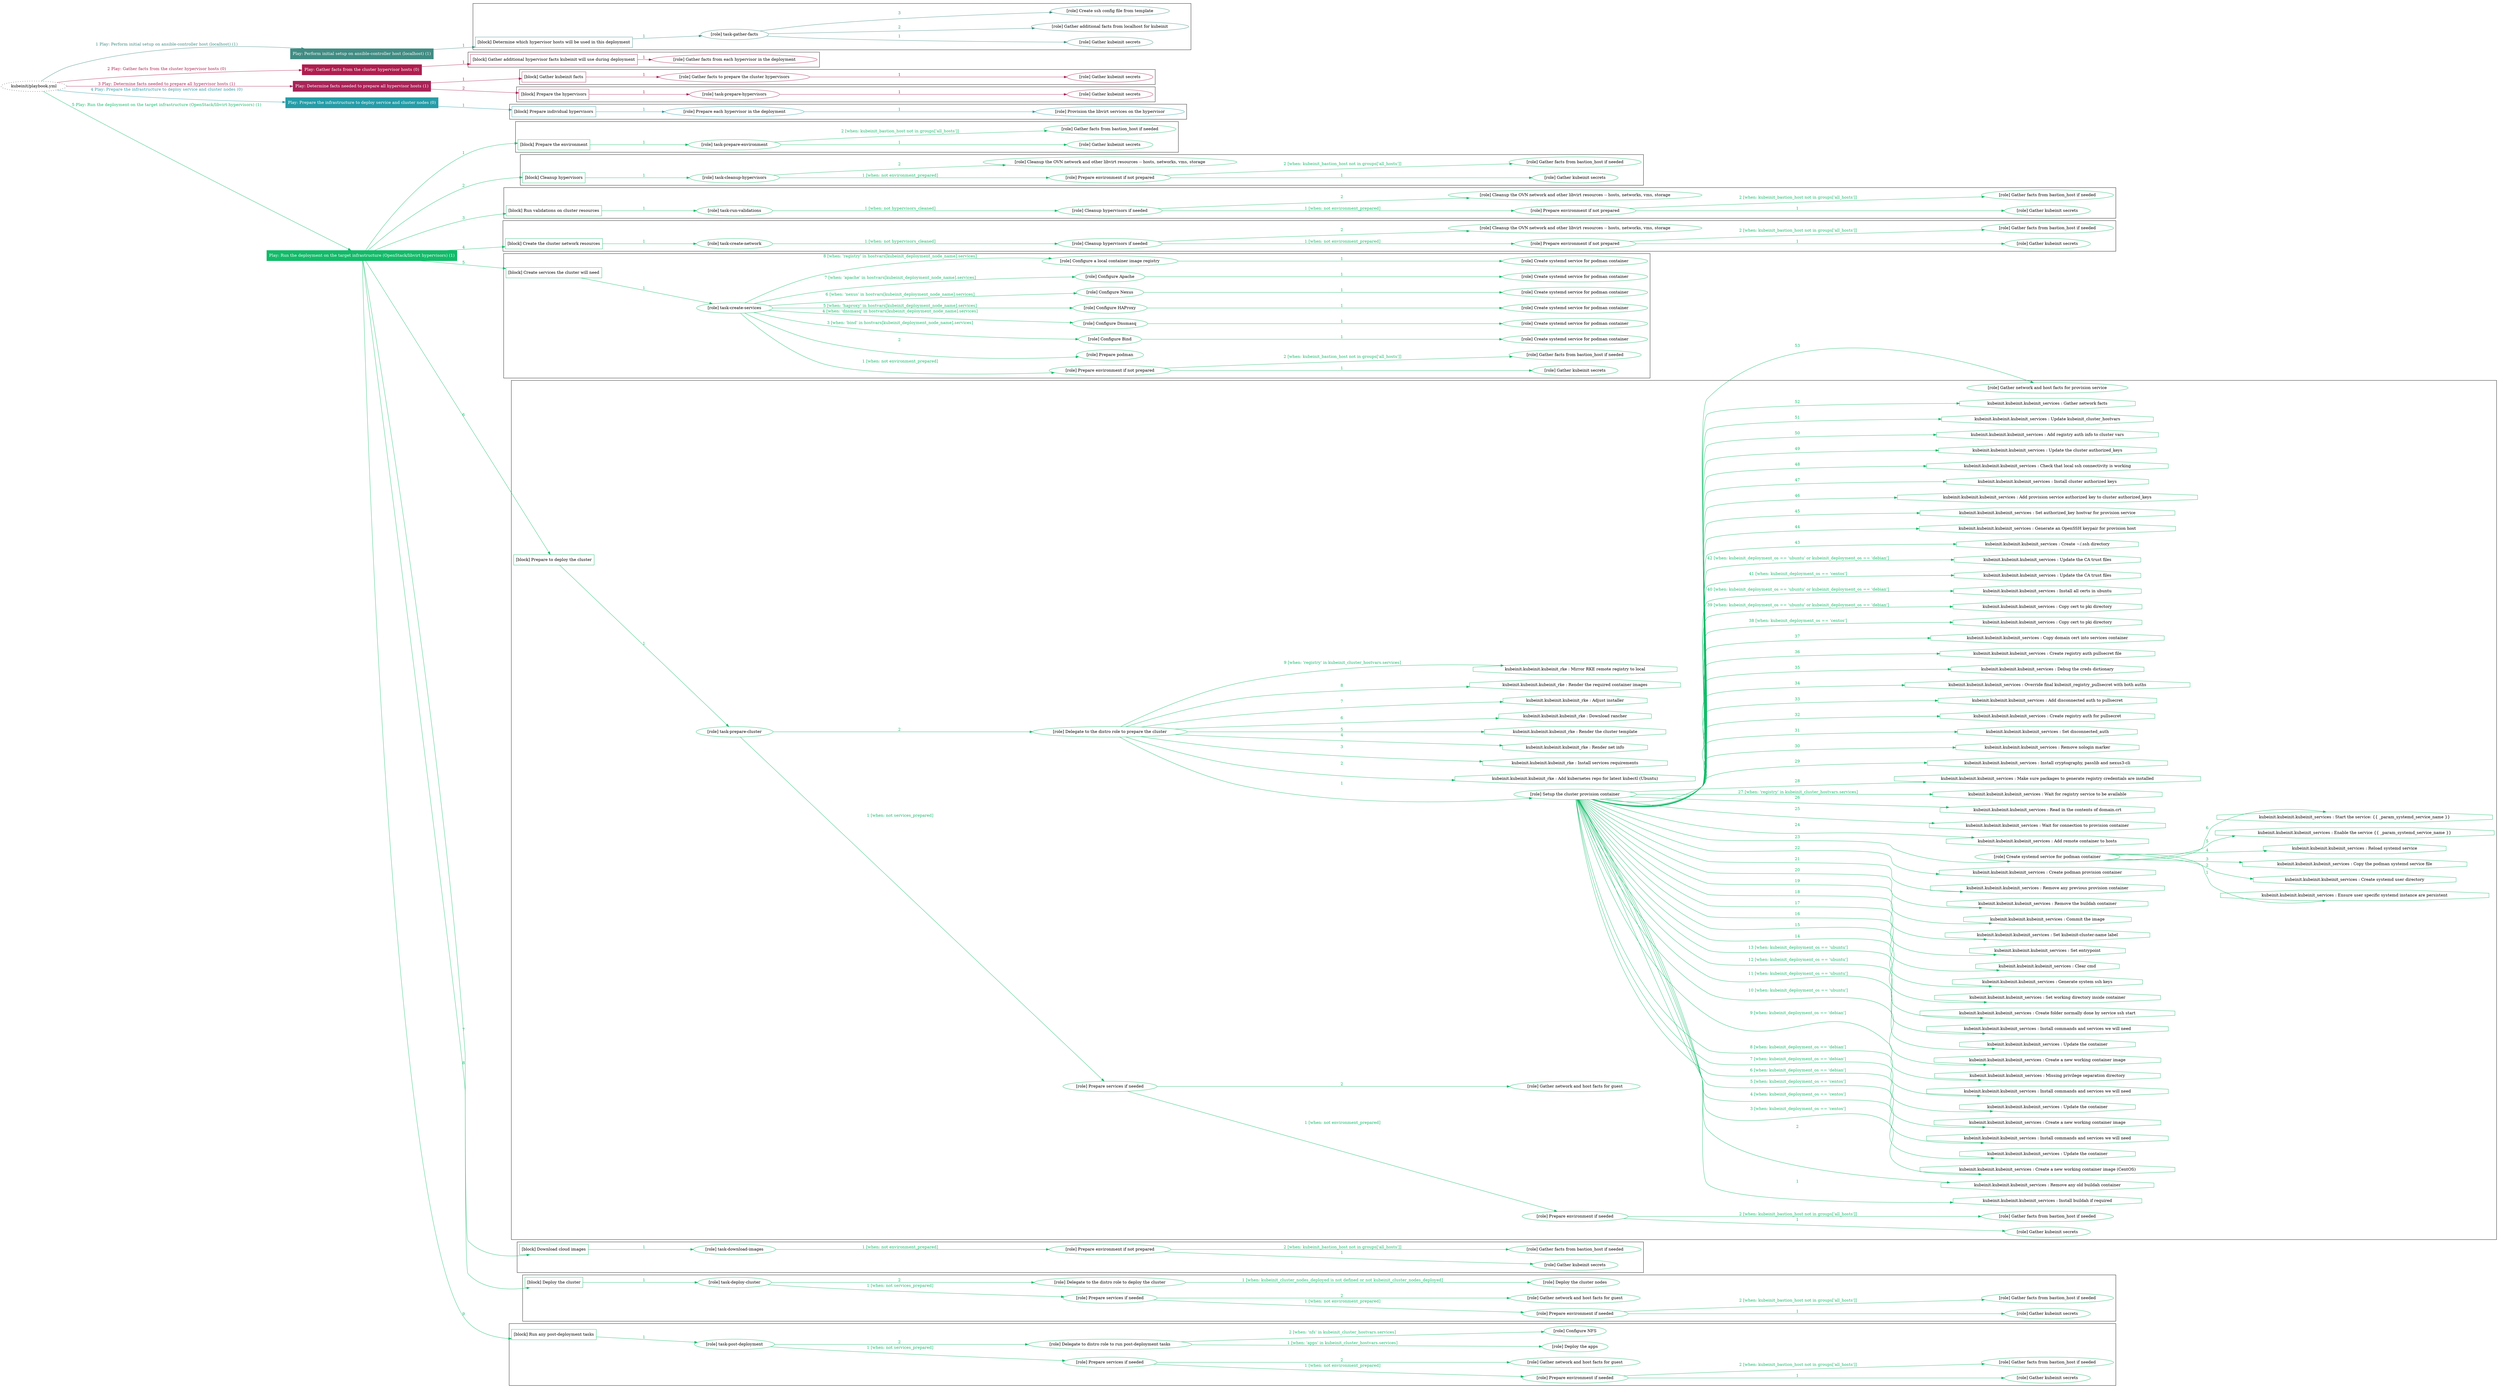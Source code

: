 digraph {
	graph [concentrate=true ordering=in rankdir=LR ratio=fill]
	edge [esep=5 sep=10]
	"kubeinit/playbook.yml" [URL="/home/runner/work/kubeinit/kubeinit/kubeinit/playbook.yml" id=playbook_a47e9313 style=dotted]
	"kubeinit/playbook.yml" -> play_e1e205a2 [label="1 Play: Perform initial setup on ansible-controller host (localhost) (1)" color="#408c83" fontcolor="#408c83" id=edge_play_e1e205a2 labeltooltip="1 Play: Perform initial setup on ansible-controller host (localhost) (1)" tooltip="1 Play: Perform initial setup on ansible-controller host (localhost) (1)"]
	subgraph "Play: Perform initial setup on ansible-controller host (localhost) (1)" {
		play_e1e205a2 [label="Play: Perform initial setup on ansible-controller host (localhost) (1)" URL="/home/runner/work/kubeinit/kubeinit/kubeinit/playbook.yml" color="#408c83" fontcolor="#ffffff" id=play_e1e205a2 shape=box style=filled tooltip=localhost]
		play_e1e205a2 -> block_3b1d3eae [label=1 color="#408c83" fontcolor="#408c83" id=edge_block_3b1d3eae labeltooltip=1 tooltip=1]
		subgraph cluster_block_3b1d3eae {
			block_3b1d3eae [label="[block] Determine which hypervisor hosts will be used in this deployment" URL="/home/runner/work/kubeinit/kubeinit/kubeinit/playbook.yml" color="#408c83" id=block_3b1d3eae labeltooltip="Determine which hypervisor hosts will be used in this deployment" shape=box tooltip="Determine which hypervisor hosts will be used in this deployment"]
			block_3b1d3eae -> role_0552a47d [label="1 " color="#408c83" fontcolor="#408c83" id=edge_role_0552a47d labeltooltip="1 " tooltip="1 "]
			subgraph "task-gather-facts" {
				role_0552a47d [label="[role] task-gather-facts" URL="/home/runner/work/kubeinit/kubeinit/kubeinit/playbook.yml" color="#408c83" id=role_0552a47d tooltip="task-gather-facts"]
				role_0552a47d -> role_5fecbc24 [label="1 " color="#408c83" fontcolor="#408c83" id=edge_role_5fecbc24 labeltooltip="1 " tooltip="1 "]
				subgraph "Gather kubeinit secrets" {
					role_5fecbc24 [label="[role] Gather kubeinit secrets" URL="/home/runner/.ansible/collections/ansible_collections/kubeinit/kubeinit/roles/kubeinit_prepare/tasks/build_hypervisors_group.yml" color="#408c83" id=role_5fecbc24 tooltip="Gather kubeinit secrets"]
				}
				role_0552a47d -> role_0821be83 [label="2 " color="#408c83" fontcolor="#408c83" id=edge_role_0821be83 labeltooltip="2 " tooltip="2 "]
				subgraph "Gather additional facts from localhost for kubeinit" {
					role_0821be83 [label="[role] Gather additional facts from localhost for kubeinit" URL="/home/runner/.ansible/collections/ansible_collections/kubeinit/kubeinit/roles/kubeinit_prepare/tasks/build_hypervisors_group.yml" color="#408c83" id=role_0821be83 tooltip="Gather additional facts from localhost for kubeinit"]
				}
				role_0552a47d -> role_28a51dce [label="3 " color="#408c83" fontcolor="#408c83" id=edge_role_28a51dce labeltooltip="3 " tooltip="3 "]
				subgraph "Create ssh config file from template" {
					role_28a51dce [label="[role] Create ssh config file from template" URL="/home/runner/.ansible/collections/ansible_collections/kubeinit/kubeinit/roles/kubeinit_prepare/tasks/build_hypervisors_group.yml" color="#408c83" id=role_28a51dce tooltip="Create ssh config file from template"]
				}
			}
		}
	}
	"kubeinit/playbook.yml" -> play_394550bf [label="2 Play: Gather facts from the cluster hypervisor hosts (0)" color="#af1d4e" fontcolor="#af1d4e" id=edge_play_394550bf labeltooltip="2 Play: Gather facts from the cluster hypervisor hosts (0)" tooltip="2 Play: Gather facts from the cluster hypervisor hosts (0)"]
	subgraph "Play: Gather facts from the cluster hypervisor hosts (0)" {
		play_394550bf [label="Play: Gather facts from the cluster hypervisor hosts (0)" URL="/home/runner/work/kubeinit/kubeinit/kubeinit/playbook.yml" color="#af1d4e" fontcolor="#ffffff" id=play_394550bf shape=box style=filled tooltip="Play: Gather facts from the cluster hypervisor hosts (0)"]
		play_394550bf -> block_c75aafa2 [label=1 color="#af1d4e" fontcolor="#af1d4e" id=edge_block_c75aafa2 labeltooltip=1 tooltip=1]
		subgraph cluster_block_c75aafa2 {
			block_c75aafa2 [label="[block] Gather additional hypervisor facts kubeinit will use during deployment" URL="/home/runner/work/kubeinit/kubeinit/kubeinit/playbook.yml" color="#af1d4e" id=block_c75aafa2 labeltooltip="Gather additional hypervisor facts kubeinit will use during deployment" shape=box tooltip="Gather additional hypervisor facts kubeinit will use during deployment"]
			block_c75aafa2 -> role_a51c5434 [label="1 " color="#af1d4e" fontcolor="#af1d4e" id=edge_role_a51c5434 labeltooltip="1 " tooltip="1 "]
			subgraph "Gather facts from each hypervisor in the deployment" {
				role_a51c5434 [label="[role] Gather facts from each hypervisor in the deployment" URL="/home/runner/work/kubeinit/kubeinit/kubeinit/playbook.yml" color="#af1d4e" id=role_a51c5434 tooltip="Gather facts from each hypervisor in the deployment"]
			}
		}
	}
	"kubeinit/playbook.yml" -> play_9443f6b9 [label="3 Play: Determine facts needed to prepare all hypervisor hosts (1)" color="#a92357" fontcolor="#a92357" id=edge_play_9443f6b9 labeltooltip="3 Play: Determine facts needed to prepare all hypervisor hosts (1)" tooltip="3 Play: Determine facts needed to prepare all hypervisor hosts (1)"]
	subgraph "Play: Determine facts needed to prepare all hypervisor hosts (1)" {
		play_9443f6b9 [label="Play: Determine facts needed to prepare all hypervisor hosts (1)" URL="/home/runner/work/kubeinit/kubeinit/kubeinit/playbook.yml" color="#a92357" fontcolor="#ffffff" id=play_9443f6b9 shape=box style=filled tooltip=localhost]
		play_9443f6b9 -> block_6e5df83e [label=1 color="#a92357" fontcolor="#a92357" id=edge_block_6e5df83e labeltooltip=1 tooltip=1]
		subgraph cluster_block_6e5df83e {
			block_6e5df83e [label="[block] Gather kubeinit facts" URL="/home/runner/work/kubeinit/kubeinit/kubeinit/playbook.yml" color="#a92357" id=block_6e5df83e labeltooltip="Gather kubeinit facts" shape=box tooltip="Gather kubeinit facts"]
			block_6e5df83e -> role_10c90b2d [label="1 " color="#a92357" fontcolor="#a92357" id=edge_role_10c90b2d labeltooltip="1 " tooltip="1 "]
			subgraph "Gather facts to prepare the cluster hypervisors" {
				role_10c90b2d [label="[role] Gather facts to prepare the cluster hypervisors" URL="/home/runner/work/kubeinit/kubeinit/kubeinit/playbook.yml" color="#a92357" id=role_10c90b2d tooltip="Gather facts to prepare the cluster hypervisors"]
				role_10c90b2d -> role_b8315855 [label="1 " color="#a92357" fontcolor="#a92357" id=edge_role_b8315855 labeltooltip="1 " tooltip="1 "]
				subgraph "Gather kubeinit secrets" {
					role_b8315855 [label="[role] Gather kubeinit secrets" URL="/home/runner/.ansible/collections/ansible_collections/kubeinit/kubeinit/roles/kubeinit_prepare/tasks/gather_kubeinit_facts.yml" color="#a92357" id=role_b8315855 tooltip="Gather kubeinit secrets"]
				}
			}
		}
		play_9443f6b9 -> block_f64fc3d6 [label=2 color="#a92357" fontcolor="#a92357" id=edge_block_f64fc3d6 labeltooltip=2 tooltip=2]
		subgraph cluster_block_f64fc3d6 {
			block_f64fc3d6 [label="[block] Prepare the hypervisors" URL="/home/runner/work/kubeinit/kubeinit/kubeinit/playbook.yml" color="#a92357" id=block_f64fc3d6 labeltooltip="Prepare the hypervisors" shape=box tooltip="Prepare the hypervisors"]
			block_f64fc3d6 -> role_48003d7e [label="1 " color="#a92357" fontcolor="#a92357" id=edge_role_48003d7e labeltooltip="1 " tooltip="1 "]
			subgraph "task-prepare-hypervisors" {
				role_48003d7e [label="[role] task-prepare-hypervisors" URL="/home/runner/work/kubeinit/kubeinit/kubeinit/playbook.yml" color="#a92357" id=role_48003d7e tooltip="task-prepare-hypervisors"]
				role_48003d7e -> role_590a7cd9 [label="1 " color="#a92357" fontcolor="#a92357" id=edge_role_590a7cd9 labeltooltip="1 " tooltip="1 "]
				subgraph "Gather kubeinit secrets" {
					role_590a7cd9 [label="[role] Gather kubeinit secrets" URL="/home/runner/.ansible/collections/ansible_collections/kubeinit/kubeinit/roles/kubeinit_prepare/tasks/gather_kubeinit_facts.yml" color="#a92357" id=role_590a7cd9 tooltip="Gather kubeinit secrets"]
				}
			}
		}
	}
	"kubeinit/playbook.yml" -> play_a79f0814 [label="4 Play: Prepare the infrastructure to deploy service and cluster nodes (0)" color="#259ca7" fontcolor="#259ca7" id=edge_play_a79f0814 labeltooltip="4 Play: Prepare the infrastructure to deploy service and cluster nodes (0)" tooltip="4 Play: Prepare the infrastructure to deploy service and cluster nodes (0)"]
	subgraph "Play: Prepare the infrastructure to deploy service and cluster nodes (0)" {
		play_a79f0814 [label="Play: Prepare the infrastructure to deploy service and cluster nodes (0)" URL="/home/runner/work/kubeinit/kubeinit/kubeinit/playbook.yml" color="#259ca7" fontcolor="#ffffff" id=play_a79f0814 shape=box style=filled tooltip="Play: Prepare the infrastructure to deploy service and cluster nodes (0)"]
		play_a79f0814 -> block_446c4c9d [label=1 color="#259ca7" fontcolor="#259ca7" id=edge_block_446c4c9d labeltooltip=1 tooltip=1]
		subgraph cluster_block_446c4c9d {
			block_446c4c9d [label="[block] Prepare individual hypervisors" URL="/home/runner/work/kubeinit/kubeinit/kubeinit/playbook.yml" color="#259ca7" id=block_446c4c9d labeltooltip="Prepare individual hypervisors" shape=box tooltip="Prepare individual hypervisors"]
			block_446c4c9d -> role_93ed9452 [label="1 " color="#259ca7" fontcolor="#259ca7" id=edge_role_93ed9452 labeltooltip="1 " tooltip="1 "]
			subgraph "Prepare each hypervisor in the deployment" {
				role_93ed9452 [label="[role] Prepare each hypervisor in the deployment" URL="/home/runner/work/kubeinit/kubeinit/kubeinit/playbook.yml" color="#259ca7" id=role_93ed9452 tooltip="Prepare each hypervisor in the deployment"]
				role_93ed9452 -> role_797c888c [label="1 " color="#259ca7" fontcolor="#259ca7" id=edge_role_797c888c labeltooltip="1 " tooltip="1 "]
				subgraph "Provision the libvirt services on the hypervisor" {
					role_797c888c [label="[role] Provision the libvirt services on the hypervisor" URL="/home/runner/.ansible/collections/ansible_collections/kubeinit/kubeinit/roles/kubeinit_prepare/tasks/prepare_hypervisor.yml" color="#259ca7" id=role_797c888c tooltip="Provision the libvirt services on the hypervisor"]
				}
			}
		}
	}
	"kubeinit/playbook.yml" -> play_3f71d3d0 [label="5 Play: Run the deployment on the target infrastructure (OpenStack/libvirt hypervisors) (1)" color="#11bb68" fontcolor="#11bb68" id=edge_play_3f71d3d0 labeltooltip="5 Play: Run the deployment on the target infrastructure (OpenStack/libvirt hypervisors) (1)" tooltip="5 Play: Run the deployment on the target infrastructure (OpenStack/libvirt hypervisors) (1)"]
	subgraph "Play: Run the deployment on the target infrastructure (OpenStack/libvirt hypervisors) (1)" {
		play_3f71d3d0 [label="Play: Run the deployment on the target infrastructure (OpenStack/libvirt hypervisors) (1)" URL="/home/runner/work/kubeinit/kubeinit/kubeinit/playbook.yml" color="#11bb68" fontcolor="#ffffff" id=play_3f71d3d0 shape=box style=filled tooltip=localhost]
		play_3f71d3d0 -> block_d16a3300 [label=1 color="#11bb68" fontcolor="#11bb68" id=edge_block_d16a3300 labeltooltip=1 tooltip=1]
		subgraph cluster_block_d16a3300 {
			block_d16a3300 [label="[block] Prepare the environment" URL="/home/runner/work/kubeinit/kubeinit/kubeinit/playbook.yml" color="#11bb68" id=block_d16a3300 labeltooltip="Prepare the environment" shape=box tooltip="Prepare the environment"]
			block_d16a3300 -> role_24db8423 [label="1 " color="#11bb68" fontcolor="#11bb68" id=edge_role_24db8423 labeltooltip="1 " tooltip="1 "]
			subgraph "task-prepare-environment" {
				role_24db8423 [label="[role] task-prepare-environment" URL="/home/runner/work/kubeinit/kubeinit/kubeinit/playbook.yml" color="#11bb68" id=role_24db8423 tooltip="task-prepare-environment"]
				role_24db8423 -> role_127c854c [label="1 " color="#11bb68" fontcolor="#11bb68" id=edge_role_127c854c labeltooltip="1 " tooltip="1 "]
				subgraph "Gather kubeinit secrets" {
					role_127c854c [label="[role] Gather kubeinit secrets" URL="/home/runner/.ansible/collections/ansible_collections/kubeinit/kubeinit/roles/kubeinit_prepare/tasks/gather_kubeinit_facts.yml" color="#11bb68" id=role_127c854c tooltip="Gather kubeinit secrets"]
				}
				role_24db8423 -> role_0352c11e [label="2 [when: kubeinit_bastion_host not in groups['all_hosts']]" color="#11bb68" fontcolor="#11bb68" id=edge_role_0352c11e labeltooltip="2 [when: kubeinit_bastion_host not in groups['all_hosts']]" tooltip="2 [when: kubeinit_bastion_host not in groups['all_hosts']]"]
				subgraph "Gather facts from bastion_host if needed" {
					role_0352c11e [label="[role] Gather facts from bastion_host if needed" URL="/home/runner/.ansible/collections/ansible_collections/kubeinit/kubeinit/roles/kubeinit_prepare/tasks/main.yml" color="#11bb68" id=role_0352c11e tooltip="Gather facts from bastion_host if needed"]
				}
			}
		}
		play_3f71d3d0 -> block_24e2858a [label=2 color="#11bb68" fontcolor="#11bb68" id=edge_block_24e2858a labeltooltip=2 tooltip=2]
		subgraph cluster_block_24e2858a {
			block_24e2858a [label="[block] Cleanup hypervisors" URL="/home/runner/work/kubeinit/kubeinit/kubeinit/playbook.yml" color="#11bb68" id=block_24e2858a labeltooltip="Cleanup hypervisors" shape=box tooltip="Cleanup hypervisors"]
			block_24e2858a -> role_277d8c9e [label="1 " color="#11bb68" fontcolor="#11bb68" id=edge_role_277d8c9e labeltooltip="1 " tooltip="1 "]
			subgraph "task-cleanup-hypervisors" {
				role_277d8c9e [label="[role] task-cleanup-hypervisors" URL="/home/runner/work/kubeinit/kubeinit/kubeinit/playbook.yml" color="#11bb68" id=role_277d8c9e tooltip="task-cleanup-hypervisors"]
				role_277d8c9e -> role_02c4af51 [label="1 [when: not environment_prepared]" color="#11bb68" fontcolor="#11bb68" id=edge_role_02c4af51 labeltooltip="1 [when: not environment_prepared]" tooltip="1 [when: not environment_prepared]"]
				subgraph "Prepare environment if not prepared" {
					role_02c4af51 [label="[role] Prepare environment if not prepared" URL="/home/runner/.ansible/collections/ansible_collections/kubeinit/kubeinit/roles/kubeinit_libvirt/tasks/cleanup_hypervisors.yml" color="#11bb68" id=role_02c4af51 tooltip="Prepare environment if not prepared"]
					role_02c4af51 -> role_b7659555 [label="1 " color="#11bb68" fontcolor="#11bb68" id=edge_role_b7659555 labeltooltip="1 " tooltip="1 "]
					subgraph "Gather kubeinit secrets" {
						role_b7659555 [label="[role] Gather kubeinit secrets" URL="/home/runner/.ansible/collections/ansible_collections/kubeinit/kubeinit/roles/kubeinit_prepare/tasks/gather_kubeinit_facts.yml" color="#11bb68" id=role_b7659555 tooltip="Gather kubeinit secrets"]
					}
					role_02c4af51 -> role_c06b6c40 [label="2 [when: kubeinit_bastion_host not in groups['all_hosts']]" color="#11bb68" fontcolor="#11bb68" id=edge_role_c06b6c40 labeltooltip="2 [when: kubeinit_bastion_host not in groups['all_hosts']]" tooltip="2 [when: kubeinit_bastion_host not in groups['all_hosts']]"]
					subgraph "Gather facts from bastion_host if needed" {
						role_c06b6c40 [label="[role] Gather facts from bastion_host if needed" URL="/home/runner/.ansible/collections/ansible_collections/kubeinit/kubeinit/roles/kubeinit_prepare/tasks/main.yml" color="#11bb68" id=role_c06b6c40 tooltip="Gather facts from bastion_host if needed"]
					}
				}
				role_277d8c9e -> role_9030576b [label="2 " color="#11bb68" fontcolor="#11bb68" id=edge_role_9030576b labeltooltip="2 " tooltip="2 "]
				subgraph "Cleanup the OVN network and other libvirt resources -- hosts, networks, vms, storage" {
					role_9030576b [label="[role] Cleanup the OVN network and other libvirt resources -- hosts, networks, vms, storage" URL="/home/runner/.ansible/collections/ansible_collections/kubeinit/kubeinit/roles/kubeinit_libvirt/tasks/cleanup_hypervisors.yml" color="#11bb68" id=role_9030576b tooltip="Cleanup the OVN network and other libvirt resources -- hosts, networks, vms, storage"]
				}
			}
		}
		play_3f71d3d0 -> block_33d393cc [label=3 color="#11bb68" fontcolor="#11bb68" id=edge_block_33d393cc labeltooltip=3 tooltip=3]
		subgraph cluster_block_33d393cc {
			block_33d393cc [label="[block] Run validations on cluster resources" URL="/home/runner/work/kubeinit/kubeinit/kubeinit/playbook.yml" color="#11bb68" id=block_33d393cc labeltooltip="Run validations on cluster resources" shape=box tooltip="Run validations on cluster resources"]
			block_33d393cc -> role_9647abd6 [label="1 " color="#11bb68" fontcolor="#11bb68" id=edge_role_9647abd6 labeltooltip="1 " tooltip="1 "]
			subgraph "task-run-validations" {
				role_9647abd6 [label="[role] task-run-validations" URL="/home/runner/work/kubeinit/kubeinit/kubeinit/playbook.yml" color="#11bb68" id=role_9647abd6 tooltip="task-run-validations"]
				role_9647abd6 -> role_7fee17cd [label="1 [when: not hypervisors_cleaned]" color="#11bb68" fontcolor="#11bb68" id=edge_role_7fee17cd labeltooltip="1 [when: not hypervisors_cleaned]" tooltip="1 [when: not hypervisors_cleaned]"]
				subgraph "Cleanup hypervisors if needed" {
					role_7fee17cd [label="[role] Cleanup hypervisors if needed" URL="/home/runner/.ansible/collections/ansible_collections/kubeinit/kubeinit/roles/kubeinit_validations/tasks/main.yml" color="#11bb68" id=role_7fee17cd tooltip="Cleanup hypervisors if needed"]
					role_7fee17cd -> role_539ed631 [label="1 [when: not environment_prepared]" color="#11bb68" fontcolor="#11bb68" id=edge_role_539ed631 labeltooltip="1 [when: not environment_prepared]" tooltip="1 [when: not environment_prepared]"]
					subgraph "Prepare environment if not prepared" {
						role_539ed631 [label="[role] Prepare environment if not prepared" URL="/home/runner/.ansible/collections/ansible_collections/kubeinit/kubeinit/roles/kubeinit_libvirt/tasks/cleanup_hypervisors.yml" color="#11bb68" id=role_539ed631 tooltip="Prepare environment if not prepared"]
						role_539ed631 -> role_3ab94cb7 [label="1 " color="#11bb68" fontcolor="#11bb68" id=edge_role_3ab94cb7 labeltooltip="1 " tooltip="1 "]
						subgraph "Gather kubeinit secrets" {
							role_3ab94cb7 [label="[role] Gather kubeinit secrets" URL="/home/runner/.ansible/collections/ansible_collections/kubeinit/kubeinit/roles/kubeinit_prepare/tasks/gather_kubeinit_facts.yml" color="#11bb68" id=role_3ab94cb7 tooltip="Gather kubeinit secrets"]
						}
						role_539ed631 -> role_13b8d8fe [label="2 [when: kubeinit_bastion_host not in groups['all_hosts']]" color="#11bb68" fontcolor="#11bb68" id=edge_role_13b8d8fe labeltooltip="2 [when: kubeinit_bastion_host not in groups['all_hosts']]" tooltip="2 [when: kubeinit_bastion_host not in groups['all_hosts']]"]
						subgraph "Gather facts from bastion_host if needed" {
							role_13b8d8fe [label="[role] Gather facts from bastion_host if needed" URL="/home/runner/.ansible/collections/ansible_collections/kubeinit/kubeinit/roles/kubeinit_prepare/tasks/main.yml" color="#11bb68" id=role_13b8d8fe tooltip="Gather facts from bastion_host if needed"]
						}
					}
					role_7fee17cd -> role_62d3b398 [label="2 " color="#11bb68" fontcolor="#11bb68" id=edge_role_62d3b398 labeltooltip="2 " tooltip="2 "]
					subgraph "Cleanup the OVN network and other libvirt resources -- hosts, networks, vms, storage" {
						role_62d3b398 [label="[role] Cleanup the OVN network and other libvirt resources -- hosts, networks, vms, storage" URL="/home/runner/.ansible/collections/ansible_collections/kubeinit/kubeinit/roles/kubeinit_libvirt/tasks/cleanup_hypervisors.yml" color="#11bb68" id=role_62d3b398 tooltip="Cleanup the OVN network and other libvirt resources -- hosts, networks, vms, storage"]
					}
				}
			}
		}
		play_3f71d3d0 -> block_8ca95cf2 [label=4 color="#11bb68" fontcolor="#11bb68" id=edge_block_8ca95cf2 labeltooltip=4 tooltip=4]
		subgraph cluster_block_8ca95cf2 {
			block_8ca95cf2 [label="[block] Create the cluster network resources" URL="/home/runner/work/kubeinit/kubeinit/kubeinit/playbook.yml" color="#11bb68" id=block_8ca95cf2 labeltooltip="Create the cluster network resources" shape=box tooltip="Create the cluster network resources"]
			block_8ca95cf2 -> role_ed7c8e5a [label="1 " color="#11bb68" fontcolor="#11bb68" id=edge_role_ed7c8e5a labeltooltip="1 " tooltip="1 "]
			subgraph "task-create-network" {
				role_ed7c8e5a [label="[role] task-create-network" URL="/home/runner/work/kubeinit/kubeinit/kubeinit/playbook.yml" color="#11bb68" id=role_ed7c8e5a tooltip="task-create-network"]
				role_ed7c8e5a -> role_235f125a [label="1 [when: not hypervisors_cleaned]" color="#11bb68" fontcolor="#11bb68" id=edge_role_235f125a labeltooltip="1 [when: not hypervisors_cleaned]" tooltip="1 [when: not hypervisors_cleaned]"]
				subgraph "Cleanup hypervisors if needed" {
					role_235f125a [label="[role] Cleanup hypervisors if needed" URL="/home/runner/.ansible/collections/ansible_collections/kubeinit/kubeinit/roles/kubeinit_libvirt/tasks/create_network.yml" color="#11bb68" id=role_235f125a tooltip="Cleanup hypervisors if needed"]
					role_235f125a -> role_d219e946 [label="1 [when: not environment_prepared]" color="#11bb68" fontcolor="#11bb68" id=edge_role_d219e946 labeltooltip="1 [when: not environment_prepared]" tooltip="1 [when: not environment_prepared]"]
					subgraph "Prepare environment if not prepared" {
						role_d219e946 [label="[role] Prepare environment if not prepared" URL="/home/runner/.ansible/collections/ansible_collections/kubeinit/kubeinit/roles/kubeinit_libvirt/tasks/cleanup_hypervisors.yml" color="#11bb68" id=role_d219e946 tooltip="Prepare environment if not prepared"]
						role_d219e946 -> role_8edbc7ed [label="1 " color="#11bb68" fontcolor="#11bb68" id=edge_role_8edbc7ed labeltooltip="1 " tooltip="1 "]
						subgraph "Gather kubeinit secrets" {
							role_8edbc7ed [label="[role] Gather kubeinit secrets" URL="/home/runner/.ansible/collections/ansible_collections/kubeinit/kubeinit/roles/kubeinit_prepare/tasks/gather_kubeinit_facts.yml" color="#11bb68" id=role_8edbc7ed tooltip="Gather kubeinit secrets"]
						}
						role_d219e946 -> role_dbe0053b [label="2 [when: kubeinit_bastion_host not in groups['all_hosts']]" color="#11bb68" fontcolor="#11bb68" id=edge_role_dbe0053b labeltooltip="2 [when: kubeinit_bastion_host not in groups['all_hosts']]" tooltip="2 [when: kubeinit_bastion_host not in groups['all_hosts']]"]
						subgraph "Gather facts from bastion_host if needed" {
							role_dbe0053b [label="[role] Gather facts from bastion_host if needed" URL="/home/runner/.ansible/collections/ansible_collections/kubeinit/kubeinit/roles/kubeinit_prepare/tasks/main.yml" color="#11bb68" id=role_dbe0053b tooltip="Gather facts from bastion_host if needed"]
						}
					}
					role_235f125a -> role_2430d37d [label="2 " color="#11bb68" fontcolor="#11bb68" id=edge_role_2430d37d labeltooltip="2 " tooltip="2 "]
					subgraph "Cleanup the OVN network and other libvirt resources -- hosts, networks, vms, storage" {
						role_2430d37d [label="[role] Cleanup the OVN network and other libvirt resources -- hosts, networks, vms, storage" URL="/home/runner/.ansible/collections/ansible_collections/kubeinit/kubeinit/roles/kubeinit_libvirt/tasks/cleanup_hypervisors.yml" color="#11bb68" id=role_2430d37d tooltip="Cleanup the OVN network and other libvirt resources -- hosts, networks, vms, storage"]
					}
				}
			}
		}
		play_3f71d3d0 -> block_52fb909f [label=5 color="#11bb68" fontcolor="#11bb68" id=edge_block_52fb909f labeltooltip=5 tooltip=5]
		subgraph cluster_block_52fb909f {
			block_52fb909f [label="[block] Create services the cluster will need" URL="/home/runner/work/kubeinit/kubeinit/kubeinit/playbook.yml" color="#11bb68" id=block_52fb909f labeltooltip="Create services the cluster will need" shape=box tooltip="Create services the cluster will need"]
			block_52fb909f -> role_64723c79 [label="1 " color="#11bb68" fontcolor="#11bb68" id=edge_role_64723c79 labeltooltip="1 " tooltip="1 "]
			subgraph "task-create-services" {
				role_64723c79 [label="[role] task-create-services" URL="/home/runner/work/kubeinit/kubeinit/kubeinit/playbook.yml" color="#11bb68" id=role_64723c79 tooltip="task-create-services"]
				role_64723c79 -> role_d0ad9573 [label="1 [when: not environment_prepared]" color="#11bb68" fontcolor="#11bb68" id=edge_role_d0ad9573 labeltooltip="1 [when: not environment_prepared]" tooltip="1 [when: not environment_prepared]"]
				subgraph "Prepare environment if not prepared" {
					role_d0ad9573 [label="[role] Prepare environment if not prepared" URL="/home/runner/.ansible/collections/ansible_collections/kubeinit/kubeinit/roles/kubeinit_services/tasks/main.yml" color="#11bb68" id=role_d0ad9573 tooltip="Prepare environment if not prepared"]
					role_d0ad9573 -> role_9b1f35dd [label="1 " color="#11bb68" fontcolor="#11bb68" id=edge_role_9b1f35dd labeltooltip="1 " tooltip="1 "]
					subgraph "Gather kubeinit secrets" {
						role_9b1f35dd [label="[role] Gather kubeinit secrets" URL="/home/runner/.ansible/collections/ansible_collections/kubeinit/kubeinit/roles/kubeinit_prepare/tasks/gather_kubeinit_facts.yml" color="#11bb68" id=role_9b1f35dd tooltip="Gather kubeinit secrets"]
					}
					role_d0ad9573 -> role_f33f3102 [label="2 [when: kubeinit_bastion_host not in groups['all_hosts']]" color="#11bb68" fontcolor="#11bb68" id=edge_role_f33f3102 labeltooltip="2 [when: kubeinit_bastion_host not in groups['all_hosts']]" tooltip="2 [when: kubeinit_bastion_host not in groups['all_hosts']]"]
					subgraph "Gather facts from bastion_host if needed" {
						role_f33f3102 [label="[role] Gather facts from bastion_host if needed" URL="/home/runner/.ansible/collections/ansible_collections/kubeinit/kubeinit/roles/kubeinit_prepare/tasks/main.yml" color="#11bb68" id=role_f33f3102 tooltip="Gather facts from bastion_host if needed"]
					}
				}
				role_64723c79 -> role_f4444663 [label="2 " color="#11bb68" fontcolor="#11bb68" id=edge_role_f4444663 labeltooltip="2 " tooltip="2 "]
				subgraph "Prepare podman" {
					role_f4444663 [label="[role] Prepare podman" URL="/home/runner/.ansible/collections/ansible_collections/kubeinit/kubeinit/roles/kubeinit_services/tasks/00_create_service_pod.yml" color="#11bb68" id=role_f4444663 tooltip="Prepare podman"]
				}
				role_64723c79 -> role_9ab0cb0a [label="3 [when: 'bind' in hostvars[kubeinit_deployment_node_name].services]" color="#11bb68" fontcolor="#11bb68" id=edge_role_9ab0cb0a labeltooltip="3 [when: 'bind' in hostvars[kubeinit_deployment_node_name].services]" tooltip="3 [when: 'bind' in hostvars[kubeinit_deployment_node_name].services]"]
				subgraph "Configure Bind" {
					role_9ab0cb0a [label="[role] Configure Bind" URL="/home/runner/.ansible/collections/ansible_collections/kubeinit/kubeinit/roles/kubeinit_services/tasks/start_services_containers.yml" color="#11bb68" id=role_9ab0cb0a tooltip="Configure Bind"]
					role_9ab0cb0a -> role_56e40e17 [label="1 " color="#11bb68" fontcolor="#11bb68" id=edge_role_56e40e17 labeltooltip="1 " tooltip="1 "]
					subgraph "Create systemd service for podman container" {
						role_56e40e17 [label="[role] Create systemd service for podman container" URL="/home/runner/.ansible/collections/ansible_collections/kubeinit/kubeinit/roles/kubeinit_bind/tasks/main.yml" color="#11bb68" id=role_56e40e17 tooltip="Create systemd service for podman container"]
					}
				}
				role_64723c79 -> role_3125402e [label="4 [when: 'dnsmasq' in hostvars[kubeinit_deployment_node_name].services]" color="#11bb68" fontcolor="#11bb68" id=edge_role_3125402e labeltooltip="4 [when: 'dnsmasq' in hostvars[kubeinit_deployment_node_name].services]" tooltip="4 [when: 'dnsmasq' in hostvars[kubeinit_deployment_node_name].services]"]
				subgraph "Configure Dnsmasq" {
					role_3125402e [label="[role] Configure Dnsmasq" URL="/home/runner/.ansible/collections/ansible_collections/kubeinit/kubeinit/roles/kubeinit_services/tasks/start_services_containers.yml" color="#11bb68" id=role_3125402e tooltip="Configure Dnsmasq"]
					role_3125402e -> role_236c8645 [label="1 " color="#11bb68" fontcolor="#11bb68" id=edge_role_236c8645 labeltooltip="1 " tooltip="1 "]
					subgraph "Create systemd service for podman container" {
						role_236c8645 [label="[role] Create systemd service for podman container" URL="/home/runner/.ansible/collections/ansible_collections/kubeinit/kubeinit/roles/kubeinit_dnsmasq/tasks/main.yml" color="#11bb68" id=role_236c8645 tooltip="Create systemd service for podman container"]
					}
				}
				role_64723c79 -> role_b784eb0a [label="5 [when: 'haproxy' in hostvars[kubeinit_deployment_node_name].services]" color="#11bb68" fontcolor="#11bb68" id=edge_role_b784eb0a labeltooltip="5 [when: 'haproxy' in hostvars[kubeinit_deployment_node_name].services]" tooltip="5 [when: 'haproxy' in hostvars[kubeinit_deployment_node_name].services]"]
				subgraph "Configure HAProxy" {
					role_b784eb0a [label="[role] Configure HAProxy" URL="/home/runner/.ansible/collections/ansible_collections/kubeinit/kubeinit/roles/kubeinit_services/tasks/start_services_containers.yml" color="#11bb68" id=role_b784eb0a tooltip="Configure HAProxy"]
					role_b784eb0a -> role_1bb7df38 [label="1 " color="#11bb68" fontcolor="#11bb68" id=edge_role_1bb7df38 labeltooltip="1 " tooltip="1 "]
					subgraph "Create systemd service for podman container" {
						role_1bb7df38 [label="[role] Create systemd service for podman container" URL="/home/runner/.ansible/collections/ansible_collections/kubeinit/kubeinit/roles/kubeinit_haproxy/tasks/main.yml" color="#11bb68" id=role_1bb7df38 tooltip="Create systemd service for podman container"]
					}
				}
				role_64723c79 -> role_2697699b [label="6 [when: 'nexus' in hostvars[kubeinit_deployment_node_name].services]" color="#11bb68" fontcolor="#11bb68" id=edge_role_2697699b labeltooltip="6 [when: 'nexus' in hostvars[kubeinit_deployment_node_name].services]" tooltip="6 [when: 'nexus' in hostvars[kubeinit_deployment_node_name].services]"]
				subgraph "Configure Nexus" {
					role_2697699b [label="[role] Configure Nexus" URL="/home/runner/.ansible/collections/ansible_collections/kubeinit/kubeinit/roles/kubeinit_services/tasks/start_services_containers.yml" color="#11bb68" id=role_2697699b tooltip="Configure Nexus"]
					role_2697699b -> role_bfd6cb90 [label="1 " color="#11bb68" fontcolor="#11bb68" id=edge_role_bfd6cb90 labeltooltip="1 " tooltip="1 "]
					subgraph "Create systemd service for podman container" {
						role_bfd6cb90 [label="[role] Create systemd service for podman container" URL="/home/runner/.ansible/collections/ansible_collections/kubeinit/kubeinit/roles/kubeinit_nexus/tasks/main.yml" color="#11bb68" id=role_bfd6cb90 tooltip="Create systemd service for podman container"]
					}
				}
				role_64723c79 -> role_ebb4d820 [label="7 [when: 'apache' in hostvars[kubeinit_deployment_node_name].services]" color="#11bb68" fontcolor="#11bb68" id=edge_role_ebb4d820 labeltooltip="7 [when: 'apache' in hostvars[kubeinit_deployment_node_name].services]" tooltip="7 [when: 'apache' in hostvars[kubeinit_deployment_node_name].services]"]
				subgraph "Configure Apache" {
					role_ebb4d820 [label="[role] Configure Apache" URL="/home/runner/.ansible/collections/ansible_collections/kubeinit/kubeinit/roles/kubeinit_services/tasks/start_services_containers.yml" color="#11bb68" id=role_ebb4d820 tooltip="Configure Apache"]
					role_ebb4d820 -> role_d2dedc1a [label="1 " color="#11bb68" fontcolor="#11bb68" id=edge_role_d2dedc1a labeltooltip="1 " tooltip="1 "]
					subgraph "Create systemd service for podman container" {
						role_d2dedc1a [label="[role] Create systemd service for podman container" URL="/home/runner/.ansible/collections/ansible_collections/kubeinit/kubeinit/roles/kubeinit_apache/tasks/main.yml" color="#11bb68" id=role_d2dedc1a tooltip="Create systemd service for podman container"]
					}
				}
				role_64723c79 -> role_82d3ff14 [label="8 [when: 'registry' in hostvars[kubeinit_deployment_node_name].services]" color="#11bb68" fontcolor="#11bb68" id=edge_role_82d3ff14 labeltooltip="8 [when: 'registry' in hostvars[kubeinit_deployment_node_name].services]" tooltip="8 [when: 'registry' in hostvars[kubeinit_deployment_node_name].services]"]
				subgraph "Configure a local container image registry" {
					role_82d3ff14 [label="[role] Configure a local container image registry" URL="/home/runner/.ansible/collections/ansible_collections/kubeinit/kubeinit/roles/kubeinit_services/tasks/start_services_containers.yml" color="#11bb68" id=role_82d3ff14 tooltip="Configure a local container image registry"]
					role_82d3ff14 -> role_5cd1ffeb [label="1 " color="#11bb68" fontcolor="#11bb68" id=edge_role_5cd1ffeb labeltooltip="1 " tooltip="1 "]
					subgraph "Create systemd service for podman container" {
						role_5cd1ffeb [label="[role] Create systemd service for podman container" URL="/home/runner/.ansible/collections/ansible_collections/kubeinit/kubeinit/roles/kubeinit_registry/tasks/main.yml" color="#11bb68" id=role_5cd1ffeb tooltip="Create systemd service for podman container"]
					}
				}
			}
		}
		play_3f71d3d0 -> block_100d087b [label=6 color="#11bb68" fontcolor="#11bb68" id=edge_block_100d087b labeltooltip=6 tooltip=6]
		subgraph cluster_block_100d087b {
			block_100d087b [label="[block] Prepare to deploy the cluster" URL="/home/runner/work/kubeinit/kubeinit/kubeinit/playbook.yml" color="#11bb68" id=block_100d087b labeltooltip="Prepare to deploy the cluster" shape=box tooltip="Prepare to deploy the cluster"]
			block_100d087b -> role_377da793 [label="1 " color="#11bb68" fontcolor="#11bb68" id=edge_role_377da793 labeltooltip="1 " tooltip="1 "]
			subgraph "task-prepare-cluster" {
				role_377da793 [label="[role] task-prepare-cluster" URL="/home/runner/work/kubeinit/kubeinit/kubeinit/playbook.yml" color="#11bb68" id=role_377da793 tooltip="task-prepare-cluster"]
				role_377da793 -> role_35cc8d2c [label="1 [when: not services_prepared]" color="#11bb68" fontcolor="#11bb68" id=edge_role_35cc8d2c labeltooltip="1 [when: not services_prepared]" tooltip="1 [when: not services_prepared]"]
				subgraph "Prepare services if needed" {
					role_35cc8d2c [label="[role] Prepare services if needed" URL="/home/runner/.ansible/collections/ansible_collections/kubeinit/kubeinit/roles/kubeinit_prepare/tasks/prepare_cluster.yml" color="#11bb68" id=role_35cc8d2c tooltip="Prepare services if needed"]
					role_35cc8d2c -> role_02c9c983 [label="1 [when: not environment_prepared]" color="#11bb68" fontcolor="#11bb68" id=edge_role_02c9c983 labeltooltip="1 [when: not environment_prepared]" tooltip="1 [when: not environment_prepared]"]
					subgraph "Prepare environment if needed" {
						role_02c9c983 [label="[role] Prepare environment if needed" URL="/home/runner/.ansible/collections/ansible_collections/kubeinit/kubeinit/roles/kubeinit_services/tasks/prepare_services.yml" color="#11bb68" id=role_02c9c983 tooltip="Prepare environment if needed"]
						role_02c9c983 -> role_f0e678ce [label="1 " color="#11bb68" fontcolor="#11bb68" id=edge_role_f0e678ce labeltooltip="1 " tooltip="1 "]
						subgraph "Gather kubeinit secrets" {
							role_f0e678ce [label="[role] Gather kubeinit secrets" URL="/home/runner/.ansible/collections/ansible_collections/kubeinit/kubeinit/roles/kubeinit_prepare/tasks/gather_kubeinit_facts.yml" color="#11bb68" id=role_f0e678ce tooltip="Gather kubeinit secrets"]
						}
						role_02c9c983 -> role_ad26e093 [label="2 [when: kubeinit_bastion_host not in groups['all_hosts']]" color="#11bb68" fontcolor="#11bb68" id=edge_role_ad26e093 labeltooltip="2 [when: kubeinit_bastion_host not in groups['all_hosts']]" tooltip="2 [when: kubeinit_bastion_host not in groups['all_hosts']]"]
						subgraph "Gather facts from bastion_host if needed" {
							role_ad26e093 [label="[role] Gather facts from bastion_host if needed" URL="/home/runner/.ansible/collections/ansible_collections/kubeinit/kubeinit/roles/kubeinit_prepare/tasks/main.yml" color="#11bb68" id=role_ad26e093 tooltip="Gather facts from bastion_host if needed"]
						}
					}
					role_35cc8d2c -> role_72bad36c [label="2 " color="#11bb68" fontcolor="#11bb68" id=edge_role_72bad36c labeltooltip="2 " tooltip="2 "]
					subgraph "Gather network and host facts for guest" {
						role_72bad36c [label="[role] Gather network and host facts for guest" URL="/home/runner/.ansible/collections/ansible_collections/kubeinit/kubeinit/roles/kubeinit_services/tasks/prepare_services.yml" color="#11bb68" id=role_72bad36c tooltip="Gather network and host facts for guest"]
					}
				}
				role_377da793 -> role_12dd60e2 [label="2 " color="#11bb68" fontcolor="#11bb68" id=edge_role_12dd60e2 labeltooltip="2 " tooltip="2 "]
				subgraph "Delegate to the distro role to prepare the cluster" {
					role_12dd60e2 [label="[role] Delegate to the distro role to prepare the cluster" URL="/home/runner/.ansible/collections/ansible_collections/kubeinit/kubeinit/roles/kubeinit_prepare/tasks/prepare_cluster.yml" color="#11bb68" id=role_12dd60e2 tooltip="Delegate to the distro role to prepare the cluster"]
					role_12dd60e2 -> role_b3484598 [label="1 " color="#11bb68" fontcolor="#11bb68" id=edge_role_b3484598 labeltooltip="1 " tooltip="1 "]
					subgraph "Setup the cluster provision container" {
						role_b3484598 [label="[role] Setup the cluster provision container" URL="/home/runner/.ansible/collections/ansible_collections/kubeinit/kubeinit/roles/kubeinit_rke/tasks/prepare_cluster.yml" color="#11bb68" id=role_b3484598 tooltip="Setup the cluster provision container"]
						task_64c63ef5 [label="kubeinit.kubeinit.kubeinit_services : Install buildah if required" URL="/home/runner/.ansible/collections/ansible_collections/kubeinit/kubeinit/roles/kubeinit_services/tasks/create_provision_container.yml" color="#11bb68" id=task_64c63ef5 shape=octagon tooltip="kubeinit.kubeinit.kubeinit_services : Install buildah if required"]
						role_b3484598 -> task_64c63ef5 [label="1 " color="#11bb68" fontcolor="#11bb68" id=edge_task_64c63ef5 labeltooltip="1 " tooltip="1 "]
						task_01cc88af [label="kubeinit.kubeinit.kubeinit_services : Remove any old buildah container" URL="/home/runner/.ansible/collections/ansible_collections/kubeinit/kubeinit/roles/kubeinit_services/tasks/create_provision_container.yml" color="#11bb68" id=task_01cc88af shape=octagon tooltip="kubeinit.kubeinit.kubeinit_services : Remove any old buildah container"]
						role_b3484598 -> task_01cc88af [label="2 " color="#11bb68" fontcolor="#11bb68" id=edge_task_01cc88af labeltooltip="2 " tooltip="2 "]
						task_11c8c566 [label="kubeinit.kubeinit.kubeinit_services : Create a new working container image (CentOS)" URL="/home/runner/.ansible/collections/ansible_collections/kubeinit/kubeinit/roles/kubeinit_services/tasks/create_provision_container.yml" color="#11bb68" id=task_11c8c566 shape=octagon tooltip="kubeinit.kubeinit.kubeinit_services : Create a new working container image (CentOS)"]
						role_b3484598 -> task_11c8c566 [label="3 [when: kubeinit_deployment_os == 'centos']" color="#11bb68" fontcolor="#11bb68" id=edge_task_11c8c566 labeltooltip="3 [when: kubeinit_deployment_os == 'centos']" tooltip="3 [when: kubeinit_deployment_os == 'centos']"]
						task_70c5ccc1 [label="kubeinit.kubeinit.kubeinit_services : Update the container" URL="/home/runner/.ansible/collections/ansible_collections/kubeinit/kubeinit/roles/kubeinit_services/tasks/create_provision_container.yml" color="#11bb68" id=task_70c5ccc1 shape=octagon tooltip="kubeinit.kubeinit.kubeinit_services : Update the container"]
						role_b3484598 -> task_70c5ccc1 [label="4 [when: kubeinit_deployment_os == 'centos']" color="#11bb68" fontcolor="#11bb68" id=edge_task_70c5ccc1 labeltooltip="4 [when: kubeinit_deployment_os == 'centos']" tooltip="4 [when: kubeinit_deployment_os == 'centos']"]
						task_bbe3f5eb [label="kubeinit.kubeinit.kubeinit_services : Install commands and services we will need" URL="/home/runner/.ansible/collections/ansible_collections/kubeinit/kubeinit/roles/kubeinit_services/tasks/create_provision_container.yml" color="#11bb68" id=task_bbe3f5eb shape=octagon tooltip="kubeinit.kubeinit.kubeinit_services : Install commands and services we will need"]
						role_b3484598 -> task_bbe3f5eb [label="5 [when: kubeinit_deployment_os == 'centos']" color="#11bb68" fontcolor="#11bb68" id=edge_task_bbe3f5eb labeltooltip="5 [when: kubeinit_deployment_os == 'centos']" tooltip="5 [when: kubeinit_deployment_os == 'centos']"]
						task_1d8e216b [label="kubeinit.kubeinit.kubeinit_services : Create a new working container image" URL="/home/runner/.ansible/collections/ansible_collections/kubeinit/kubeinit/roles/kubeinit_services/tasks/create_provision_container.yml" color="#11bb68" id=task_1d8e216b shape=octagon tooltip="kubeinit.kubeinit.kubeinit_services : Create a new working container image"]
						role_b3484598 -> task_1d8e216b [label="6 [when: kubeinit_deployment_os == 'debian']" color="#11bb68" fontcolor="#11bb68" id=edge_task_1d8e216b labeltooltip="6 [when: kubeinit_deployment_os == 'debian']" tooltip="6 [when: kubeinit_deployment_os == 'debian']"]
						task_25719bb5 [label="kubeinit.kubeinit.kubeinit_services : Update the container" URL="/home/runner/.ansible/collections/ansible_collections/kubeinit/kubeinit/roles/kubeinit_services/tasks/create_provision_container.yml" color="#11bb68" id=task_25719bb5 shape=octagon tooltip="kubeinit.kubeinit.kubeinit_services : Update the container"]
						role_b3484598 -> task_25719bb5 [label="7 [when: kubeinit_deployment_os == 'debian']" color="#11bb68" fontcolor="#11bb68" id=edge_task_25719bb5 labeltooltip="7 [when: kubeinit_deployment_os == 'debian']" tooltip="7 [when: kubeinit_deployment_os == 'debian']"]
						task_d3726ed8 [label="kubeinit.kubeinit.kubeinit_services : Install commands and services we will need" URL="/home/runner/.ansible/collections/ansible_collections/kubeinit/kubeinit/roles/kubeinit_services/tasks/create_provision_container.yml" color="#11bb68" id=task_d3726ed8 shape=octagon tooltip="kubeinit.kubeinit.kubeinit_services : Install commands and services we will need"]
						role_b3484598 -> task_d3726ed8 [label="8 [when: kubeinit_deployment_os == 'debian']" color="#11bb68" fontcolor="#11bb68" id=edge_task_d3726ed8 labeltooltip="8 [when: kubeinit_deployment_os == 'debian']" tooltip="8 [when: kubeinit_deployment_os == 'debian']"]
						task_ebeede60 [label="kubeinit.kubeinit.kubeinit_services : Missing privilege separation directory" URL="/home/runner/.ansible/collections/ansible_collections/kubeinit/kubeinit/roles/kubeinit_services/tasks/create_provision_container.yml" color="#11bb68" id=task_ebeede60 shape=octagon tooltip="kubeinit.kubeinit.kubeinit_services : Missing privilege separation directory"]
						role_b3484598 -> task_ebeede60 [label="9 [when: kubeinit_deployment_os == 'debian']" color="#11bb68" fontcolor="#11bb68" id=edge_task_ebeede60 labeltooltip="9 [when: kubeinit_deployment_os == 'debian']" tooltip="9 [when: kubeinit_deployment_os == 'debian']"]
						task_d4caac45 [label="kubeinit.kubeinit.kubeinit_services : Create a new working container image" URL="/home/runner/.ansible/collections/ansible_collections/kubeinit/kubeinit/roles/kubeinit_services/tasks/create_provision_container.yml" color="#11bb68" id=task_d4caac45 shape=octagon tooltip="kubeinit.kubeinit.kubeinit_services : Create a new working container image"]
						role_b3484598 -> task_d4caac45 [label="10 [when: kubeinit_deployment_os == 'ubuntu']" color="#11bb68" fontcolor="#11bb68" id=edge_task_d4caac45 labeltooltip="10 [when: kubeinit_deployment_os == 'ubuntu']" tooltip="10 [when: kubeinit_deployment_os == 'ubuntu']"]
						task_e592be9b [label="kubeinit.kubeinit.kubeinit_services : Update the container" URL="/home/runner/.ansible/collections/ansible_collections/kubeinit/kubeinit/roles/kubeinit_services/tasks/create_provision_container.yml" color="#11bb68" id=task_e592be9b shape=octagon tooltip="kubeinit.kubeinit.kubeinit_services : Update the container"]
						role_b3484598 -> task_e592be9b [label="11 [when: kubeinit_deployment_os == 'ubuntu']" color="#11bb68" fontcolor="#11bb68" id=edge_task_e592be9b labeltooltip="11 [when: kubeinit_deployment_os == 'ubuntu']" tooltip="11 [when: kubeinit_deployment_os == 'ubuntu']"]
						task_a4d88edf [label="kubeinit.kubeinit.kubeinit_services : Install commands and services we will need" URL="/home/runner/.ansible/collections/ansible_collections/kubeinit/kubeinit/roles/kubeinit_services/tasks/create_provision_container.yml" color="#11bb68" id=task_a4d88edf shape=octagon tooltip="kubeinit.kubeinit.kubeinit_services : Install commands and services we will need"]
						role_b3484598 -> task_a4d88edf [label="12 [when: kubeinit_deployment_os == 'ubuntu']" color="#11bb68" fontcolor="#11bb68" id=edge_task_a4d88edf labeltooltip="12 [when: kubeinit_deployment_os == 'ubuntu']" tooltip="12 [when: kubeinit_deployment_os == 'ubuntu']"]
						task_6c7d043e [label="kubeinit.kubeinit.kubeinit_services : Create folder normally done by service ssh start" URL="/home/runner/.ansible/collections/ansible_collections/kubeinit/kubeinit/roles/kubeinit_services/tasks/create_provision_container.yml" color="#11bb68" id=task_6c7d043e shape=octagon tooltip="kubeinit.kubeinit.kubeinit_services : Create folder normally done by service ssh start"]
						role_b3484598 -> task_6c7d043e [label="13 [when: kubeinit_deployment_os == 'ubuntu']" color="#11bb68" fontcolor="#11bb68" id=edge_task_6c7d043e labeltooltip="13 [when: kubeinit_deployment_os == 'ubuntu']" tooltip="13 [when: kubeinit_deployment_os == 'ubuntu']"]
						task_cda7005b [label="kubeinit.kubeinit.kubeinit_services : Set working directory inside container" URL="/home/runner/.ansible/collections/ansible_collections/kubeinit/kubeinit/roles/kubeinit_services/tasks/create_provision_container.yml" color="#11bb68" id=task_cda7005b shape=octagon tooltip="kubeinit.kubeinit.kubeinit_services : Set working directory inside container"]
						role_b3484598 -> task_cda7005b [label="14 " color="#11bb68" fontcolor="#11bb68" id=edge_task_cda7005b labeltooltip="14 " tooltip="14 "]
						task_dbc5db66 [label="kubeinit.kubeinit.kubeinit_services : Generate system ssh keys" URL="/home/runner/.ansible/collections/ansible_collections/kubeinit/kubeinit/roles/kubeinit_services/tasks/create_provision_container.yml" color="#11bb68" id=task_dbc5db66 shape=octagon tooltip="kubeinit.kubeinit.kubeinit_services : Generate system ssh keys"]
						role_b3484598 -> task_dbc5db66 [label="15 " color="#11bb68" fontcolor="#11bb68" id=edge_task_dbc5db66 labeltooltip="15 " tooltip="15 "]
						task_fd2570c4 [label="kubeinit.kubeinit.kubeinit_services : Clear cmd" URL="/home/runner/.ansible/collections/ansible_collections/kubeinit/kubeinit/roles/kubeinit_services/tasks/create_provision_container.yml" color="#11bb68" id=task_fd2570c4 shape=octagon tooltip="kubeinit.kubeinit.kubeinit_services : Clear cmd"]
						role_b3484598 -> task_fd2570c4 [label="16 " color="#11bb68" fontcolor="#11bb68" id=edge_task_fd2570c4 labeltooltip="16 " tooltip="16 "]
						task_2f8688c1 [label="kubeinit.kubeinit.kubeinit_services : Set entrypoint" URL="/home/runner/.ansible/collections/ansible_collections/kubeinit/kubeinit/roles/kubeinit_services/tasks/create_provision_container.yml" color="#11bb68" id=task_2f8688c1 shape=octagon tooltip="kubeinit.kubeinit.kubeinit_services : Set entrypoint"]
						role_b3484598 -> task_2f8688c1 [label="17 " color="#11bb68" fontcolor="#11bb68" id=edge_task_2f8688c1 labeltooltip="17 " tooltip="17 "]
						task_7b4d1df6 [label="kubeinit.kubeinit.kubeinit_services : Set kubeinit-cluster-name label" URL="/home/runner/.ansible/collections/ansible_collections/kubeinit/kubeinit/roles/kubeinit_services/tasks/create_provision_container.yml" color="#11bb68" id=task_7b4d1df6 shape=octagon tooltip="kubeinit.kubeinit.kubeinit_services : Set kubeinit-cluster-name label"]
						role_b3484598 -> task_7b4d1df6 [label="18 " color="#11bb68" fontcolor="#11bb68" id=edge_task_7b4d1df6 labeltooltip="18 " tooltip="18 "]
						task_77684788 [label="kubeinit.kubeinit.kubeinit_services : Commit the image" URL="/home/runner/.ansible/collections/ansible_collections/kubeinit/kubeinit/roles/kubeinit_services/tasks/create_provision_container.yml" color="#11bb68" id=task_77684788 shape=octagon tooltip="kubeinit.kubeinit.kubeinit_services : Commit the image"]
						role_b3484598 -> task_77684788 [label="19 " color="#11bb68" fontcolor="#11bb68" id=edge_task_77684788 labeltooltip="19 " tooltip="19 "]
						task_f89476be [label="kubeinit.kubeinit.kubeinit_services : Remove the buildah container" URL="/home/runner/.ansible/collections/ansible_collections/kubeinit/kubeinit/roles/kubeinit_services/tasks/create_provision_container.yml" color="#11bb68" id=task_f89476be shape=octagon tooltip="kubeinit.kubeinit.kubeinit_services : Remove the buildah container"]
						role_b3484598 -> task_f89476be [label="20 " color="#11bb68" fontcolor="#11bb68" id=edge_task_f89476be labeltooltip="20 " tooltip="20 "]
						task_296c8ef6 [label="kubeinit.kubeinit.kubeinit_services : Remove any previous provision container" URL="/home/runner/.ansible/collections/ansible_collections/kubeinit/kubeinit/roles/kubeinit_services/tasks/create_provision_container.yml" color="#11bb68" id=task_296c8ef6 shape=octagon tooltip="kubeinit.kubeinit.kubeinit_services : Remove any previous provision container"]
						role_b3484598 -> task_296c8ef6 [label="21 " color="#11bb68" fontcolor="#11bb68" id=edge_task_296c8ef6 labeltooltip="21 " tooltip="21 "]
						task_1c4c0086 [label="kubeinit.kubeinit.kubeinit_services : Create podman provision container" URL="/home/runner/.ansible/collections/ansible_collections/kubeinit/kubeinit/roles/kubeinit_services/tasks/create_provision_container.yml" color="#11bb68" id=task_1c4c0086 shape=octagon tooltip="kubeinit.kubeinit.kubeinit_services : Create podman provision container"]
						role_b3484598 -> task_1c4c0086 [label="22 " color="#11bb68" fontcolor="#11bb68" id=edge_task_1c4c0086 labeltooltip="22 " tooltip="22 "]
						role_b3484598 -> role_8ad08619 [label="23 " color="#11bb68" fontcolor="#11bb68" id=edge_role_8ad08619 labeltooltip="23 " tooltip="23 "]
						subgraph "Create systemd service for podman container" {
							role_8ad08619 [label="[role] Create systemd service for podman container" URL="/home/runner/.ansible/collections/ansible_collections/kubeinit/kubeinit/roles/kubeinit_services/tasks/create_provision_container.yml" color="#11bb68" id=role_8ad08619 tooltip="Create systemd service for podman container"]
							task_6f4ef1cb [label="kubeinit.kubeinit.kubeinit_services : Ensure user specific systemd instance are persistent" URL="/home/runner/.ansible/collections/ansible_collections/kubeinit/kubeinit/roles/kubeinit_services/tasks/create_managed_service.yml" color="#11bb68" id=task_6f4ef1cb shape=octagon tooltip="kubeinit.kubeinit.kubeinit_services : Ensure user specific systemd instance are persistent"]
							role_8ad08619 -> task_6f4ef1cb [label="1 " color="#11bb68" fontcolor="#11bb68" id=edge_task_6f4ef1cb labeltooltip="1 " tooltip="1 "]
							task_fbff67da [label="kubeinit.kubeinit.kubeinit_services : Create systemd user directory" URL="/home/runner/.ansible/collections/ansible_collections/kubeinit/kubeinit/roles/kubeinit_services/tasks/create_managed_service.yml" color="#11bb68" id=task_fbff67da shape=octagon tooltip="kubeinit.kubeinit.kubeinit_services : Create systemd user directory"]
							role_8ad08619 -> task_fbff67da [label="2 " color="#11bb68" fontcolor="#11bb68" id=edge_task_fbff67da labeltooltip="2 " tooltip="2 "]
							task_62ea75b9 [label="kubeinit.kubeinit.kubeinit_services : Copy the podman systemd service file" URL="/home/runner/.ansible/collections/ansible_collections/kubeinit/kubeinit/roles/kubeinit_services/tasks/create_managed_service.yml" color="#11bb68" id=task_62ea75b9 shape=octagon tooltip="kubeinit.kubeinit.kubeinit_services : Copy the podman systemd service file"]
							role_8ad08619 -> task_62ea75b9 [label="3 " color="#11bb68" fontcolor="#11bb68" id=edge_task_62ea75b9 labeltooltip="3 " tooltip="3 "]
							task_087dd6d4 [label="kubeinit.kubeinit.kubeinit_services : Reload systemd service" URL="/home/runner/.ansible/collections/ansible_collections/kubeinit/kubeinit/roles/kubeinit_services/tasks/create_managed_service.yml" color="#11bb68" id=task_087dd6d4 shape=octagon tooltip="kubeinit.kubeinit.kubeinit_services : Reload systemd service"]
							role_8ad08619 -> task_087dd6d4 [label="4 " color="#11bb68" fontcolor="#11bb68" id=edge_task_087dd6d4 labeltooltip="4 " tooltip="4 "]
							task_6e46dcb9 [label="kubeinit.kubeinit.kubeinit_services : Enable the service {{ _param_systemd_service_name }}" URL="/home/runner/.ansible/collections/ansible_collections/kubeinit/kubeinit/roles/kubeinit_services/tasks/create_managed_service.yml" color="#11bb68" id=task_6e46dcb9 shape=octagon tooltip="kubeinit.kubeinit.kubeinit_services : Enable the service {{ _param_systemd_service_name }}"]
							role_8ad08619 -> task_6e46dcb9 [label="5 " color="#11bb68" fontcolor="#11bb68" id=edge_task_6e46dcb9 labeltooltip="5 " tooltip="5 "]
							task_f9eafe4a [label="kubeinit.kubeinit.kubeinit_services : Start the service: {{ _param_systemd_service_name }}" URL="/home/runner/.ansible/collections/ansible_collections/kubeinit/kubeinit/roles/kubeinit_services/tasks/create_managed_service.yml" color="#11bb68" id=task_f9eafe4a shape=octagon tooltip="kubeinit.kubeinit.kubeinit_services : Start the service: {{ _param_systemd_service_name }}"]
							role_8ad08619 -> task_f9eafe4a [label="6 " color="#11bb68" fontcolor="#11bb68" id=edge_task_f9eafe4a labeltooltip="6 " tooltip="6 "]
						}
						task_1dff4719 [label="kubeinit.kubeinit.kubeinit_services : Add remote container to hosts" URL="/home/runner/.ansible/collections/ansible_collections/kubeinit/kubeinit/roles/kubeinit_services/tasks/create_provision_container.yml" color="#11bb68" id=task_1dff4719 shape=octagon tooltip="kubeinit.kubeinit.kubeinit_services : Add remote container to hosts"]
						role_b3484598 -> task_1dff4719 [label="24 " color="#11bb68" fontcolor="#11bb68" id=edge_task_1dff4719 labeltooltip="24 " tooltip="24 "]
						task_01ea49b8 [label="kubeinit.kubeinit.kubeinit_services : Wait for connection to provision container" URL="/home/runner/.ansible/collections/ansible_collections/kubeinit/kubeinit/roles/kubeinit_services/tasks/create_provision_container.yml" color="#11bb68" id=task_01ea49b8 shape=octagon tooltip="kubeinit.kubeinit.kubeinit_services : Wait for connection to provision container"]
						role_b3484598 -> task_01ea49b8 [label="25 " color="#11bb68" fontcolor="#11bb68" id=edge_task_01ea49b8 labeltooltip="25 " tooltip="25 "]
						task_3ed89fc5 [label="kubeinit.kubeinit.kubeinit_services : Read in the contents of domain.crt" URL="/home/runner/.ansible/collections/ansible_collections/kubeinit/kubeinit/roles/kubeinit_services/tasks/create_provision_container.yml" color="#11bb68" id=task_3ed89fc5 shape=octagon tooltip="kubeinit.kubeinit.kubeinit_services : Read in the contents of domain.crt"]
						role_b3484598 -> task_3ed89fc5 [label="26 " color="#11bb68" fontcolor="#11bb68" id=edge_task_3ed89fc5 labeltooltip="26 " tooltip="26 "]
						task_fdcf9537 [label="kubeinit.kubeinit.kubeinit_services : Wait for registry service to be available" URL="/home/runner/.ansible/collections/ansible_collections/kubeinit/kubeinit/roles/kubeinit_services/tasks/create_provision_container.yml" color="#11bb68" id=task_fdcf9537 shape=octagon tooltip="kubeinit.kubeinit.kubeinit_services : Wait for registry service to be available"]
						role_b3484598 -> task_fdcf9537 [label="27 [when: 'registry' in kubeinit_cluster_hostvars.services]" color="#11bb68" fontcolor="#11bb68" id=edge_task_fdcf9537 labeltooltip="27 [when: 'registry' in kubeinit_cluster_hostvars.services]" tooltip="27 [when: 'registry' in kubeinit_cluster_hostvars.services]"]
						task_129e3fe8 [label="kubeinit.kubeinit.kubeinit_services : Make sure packages to generate registry credentials are installed" URL="/home/runner/.ansible/collections/ansible_collections/kubeinit/kubeinit/roles/kubeinit_services/tasks/create_provision_container.yml" color="#11bb68" id=task_129e3fe8 shape=octagon tooltip="kubeinit.kubeinit.kubeinit_services : Make sure packages to generate registry credentials are installed"]
						role_b3484598 -> task_129e3fe8 [label="28 " color="#11bb68" fontcolor="#11bb68" id=edge_task_129e3fe8 labeltooltip="28 " tooltip="28 "]
						task_4b935344 [label="kubeinit.kubeinit.kubeinit_services : Install cryptography, passlib and nexus3-cli" URL="/home/runner/.ansible/collections/ansible_collections/kubeinit/kubeinit/roles/kubeinit_services/tasks/create_provision_container.yml" color="#11bb68" id=task_4b935344 shape=octagon tooltip="kubeinit.kubeinit.kubeinit_services : Install cryptography, passlib and nexus3-cli"]
						role_b3484598 -> task_4b935344 [label="29 " color="#11bb68" fontcolor="#11bb68" id=edge_task_4b935344 labeltooltip="29 " tooltip="29 "]
						task_95cd8775 [label="kubeinit.kubeinit.kubeinit_services : Remove nologin marker" URL="/home/runner/.ansible/collections/ansible_collections/kubeinit/kubeinit/roles/kubeinit_services/tasks/create_provision_container.yml" color="#11bb68" id=task_95cd8775 shape=octagon tooltip="kubeinit.kubeinit.kubeinit_services : Remove nologin marker"]
						role_b3484598 -> task_95cd8775 [label="30 " color="#11bb68" fontcolor="#11bb68" id=edge_task_95cd8775 labeltooltip="30 " tooltip="30 "]
						task_73f81bc0 [label="kubeinit.kubeinit.kubeinit_services : Set disconnected_auth" URL="/home/runner/.ansible/collections/ansible_collections/kubeinit/kubeinit/roles/kubeinit_services/tasks/create_provision_container.yml" color="#11bb68" id=task_73f81bc0 shape=octagon tooltip="kubeinit.kubeinit.kubeinit_services : Set disconnected_auth"]
						role_b3484598 -> task_73f81bc0 [label="31 " color="#11bb68" fontcolor="#11bb68" id=edge_task_73f81bc0 labeltooltip="31 " tooltip="31 "]
						task_73dfb13c [label="kubeinit.kubeinit.kubeinit_services : Create registry auth for pullsecret" URL="/home/runner/.ansible/collections/ansible_collections/kubeinit/kubeinit/roles/kubeinit_services/tasks/create_provision_container.yml" color="#11bb68" id=task_73dfb13c shape=octagon tooltip="kubeinit.kubeinit.kubeinit_services : Create registry auth for pullsecret"]
						role_b3484598 -> task_73dfb13c [label="32 " color="#11bb68" fontcolor="#11bb68" id=edge_task_73dfb13c labeltooltip="32 " tooltip="32 "]
						task_466feb92 [label="kubeinit.kubeinit.kubeinit_services : Add disconnected auth to pullsecret" URL="/home/runner/.ansible/collections/ansible_collections/kubeinit/kubeinit/roles/kubeinit_services/tasks/create_provision_container.yml" color="#11bb68" id=task_466feb92 shape=octagon tooltip="kubeinit.kubeinit.kubeinit_services : Add disconnected auth to pullsecret"]
						role_b3484598 -> task_466feb92 [label="33 " color="#11bb68" fontcolor="#11bb68" id=edge_task_466feb92 labeltooltip="33 " tooltip="33 "]
						task_85421fc5 [label="kubeinit.kubeinit.kubeinit_services : Override final kubeinit_registry_pullsecret with both auths" URL="/home/runner/.ansible/collections/ansible_collections/kubeinit/kubeinit/roles/kubeinit_services/tasks/create_provision_container.yml" color="#11bb68" id=task_85421fc5 shape=octagon tooltip="kubeinit.kubeinit.kubeinit_services : Override final kubeinit_registry_pullsecret with both auths"]
						role_b3484598 -> task_85421fc5 [label="34 " color="#11bb68" fontcolor="#11bb68" id=edge_task_85421fc5 labeltooltip="34 " tooltip="34 "]
						task_eb04b4d4 [label="kubeinit.kubeinit.kubeinit_services : Debug the creds dictionary" URL="/home/runner/.ansible/collections/ansible_collections/kubeinit/kubeinit/roles/kubeinit_services/tasks/create_provision_container.yml" color="#11bb68" id=task_eb04b4d4 shape=octagon tooltip="kubeinit.kubeinit.kubeinit_services : Debug the creds dictionary"]
						role_b3484598 -> task_eb04b4d4 [label="35 " color="#11bb68" fontcolor="#11bb68" id=edge_task_eb04b4d4 labeltooltip="35 " tooltip="35 "]
						task_39c35eb9 [label="kubeinit.kubeinit.kubeinit_services : Create registry auth pullsecret file" URL="/home/runner/.ansible/collections/ansible_collections/kubeinit/kubeinit/roles/kubeinit_services/tasks/create_provision_container.yml" color="#11bb68" id=task_39c35eb9 shape=octagon tooltip="kubeinit.kubeinit.kubeinit_services : Create registry auth pullsecret file"]
						role_b3484598 -> task_39c35eb9 [label="36 " color="#11bb68" fontcolor="#11bb68" id=edge_task_39c35eb9 labeltooltip="36 " tooltip="36 "]
						task_f704245f [label="kubeinit.kubeinit.kubeinit_services : Copy domain cert into services container" URL="/home/runner/.ansible/collections/ansible_collections/kubeinit/kubeinit/roles/kubeinit_services/tasks/create_provision_container.yml" color="#11bb68" id=task_f704245f shape=octagon tooltip="kubeinit.kubeinit.kubeinit_services : Copy domain cert into services container"]
						role_b3484598 -> task_f704245f [label="37 " color="#11bb68" fontcolor="#11bb68" id=edge_task_f704245f labeltooltip="37 " tooltip="37 "]
						task_39865af3 [label="kubeinit.kubeinit.kubeinit_services : Copy cert to pki directory" URL="/home/runner/.ansible/collections/ansible_collections/kubeinit/kubeinit/roles/kubeinit_services/tasks/create_provision_container.yml" color="#11bb68" id=task_39865af3 shape=octagon tooltip="kubeinit.kubeinit.kubeinit_services : Copy cert to pki directory"]
						role_b3484598 -> task_39865af3 [label="38 [when: kubeinit_deployment_os == 'centos']" color="#11bb68" fontcolor="#11bb68" id=edge_task_39865af3 labeltooltip="38 [when: kubeinit_deployment_os == 'centos']" tooltip="38 [when: kubeinit_deployment_os == 'centos']"]
						task_b262d90c [label="kubeinit.kubeinit.kubeinit_services : Copy cert to pki directory" URL="/home/runner/.ansible/collections/ansible_collections/kubeinit/kubeinit/roles/kubeinit_services/tasks/create_provision_container.yml" color="#11bb68" id=task_b262d90c shape=octagon tooltip="kubeinit.kubeinit.kubeinit_services : Copy cert to pki directory"]
						role_b3484598 -> task_b262d90c [label="39 [when: kubeinit_deployment_os == 'ubuntu' or kubeinit_deployment_os == 'debian']" color="#11bb68" fontcolor="#11bb68" id=edge_task_b262d90c labeltooltip="39 [when: kubeinit_deployment_os == 'ubuntu' or kubeinit_deployment_os == 'debian']" tooltip="39 [when: kubeinit_deployment_os == 'ubuntu' or kubeinit_deployment_os == 'debian']"]
						task_437ebb48 [label="kubeinit.kubeinit.kubeinit_services : Install all certs in ubuntu" URL="/home/runner/.ansible/collections/ansible_collections/kubeinit/kubeinit/roles/kubeinit_services/tasks/create_provision_container.yml" color="#11bb68" id=task_437ebb48 shape=octagon tooltip="kubeinit.kubeinit.kubeinit_services : Install all certs in ubuntu"]
						role_b3484598 -> task_437ebb48 [label="40 [when: kubeinit_deployment_os == 'ubuntu' or kubeinit_deployment_os == 'debian']" color="#11bb68" fontcolor="#11bb68" id=edge_task_437ebb48 labeltooltip="40 [when: kubeinit_deployment_os == 'ubuntu' or kubeinit_deployment_os == 'debian']" tooltip="40 [when: kubeinit_deployment_os == 'ubuntu' or kubeinit_deployment_os == 'debian']"]
						task_b4127800 [label="kubeinit.kubeinit.kubeinit_services : Update the CA trust files" URL="/home/runner/.ansible/collections/ansible_collections/kubeinit/kubeinit/roles/kubeinit_services/tasks/create_provision_container.yml" color="#11bb68" id=task_b4127800 shape=octagon tooltip="kubeinit.kubeinit.kubeinit_services : Update the CA trust files"]
						role_b3484598 -> task_b4127800 [label="41 [when: kubeinit_deployment_os == 'centos']" color="#11bb68" fontcolor="#11bb68" id=edge_task_b4127800 labeltooltip="41 [when: kubeinit_deployment_os == 'centos']" tooltip="41 [when: kubeinit_deployment_os == 'centos']"]
						task_65d73b2e [label="kubeinit.kubeinit.kubeinit_services : Update the CA trust files" URL="/home/runner/.ansible/collections/ansible_collections/kubeinit/kubeinit/roles/kubeinit_services/tasks/create_provision_container.yml" color="#11bb68" id=task_65d73b2e shape=octagon tooltip="kubeinit.kubeinit.kubeinit_services : Update the CA trust files"]
						role_b3484598 -> task_65d73b2e [label="42 [when: kubeinit_deployment_os == 'ubuntu' or kubeinit_deployment_os == 'debian']" color="#11bb68" fontcolor="#11bb68" id=edge_task_65d73b2e labeltooltip="42 [when: kubeinit_deployment_os == 'ubuntu' or kubeinit_deployment_os == 'debian']" tooltip="42 [when: kubeinit_deployment_os == 'ubuntu' or kubeinit_deployment_os == 'debian']"]
						task_d457e302 [label="kubeinit.kubeinit.kubeinit_services : Create ~/.ssh directory" URL="/home/runner/.ansible/collections/ansible_collections/kubeinit/kubeinit/roles/kubeinit_services/tasks/create_provision_container.yml" color="#11bb68" id=task_d457e302 shape=octagon tooltip="kubeinit.kubeinit.kubeinit_services : Create ~/.ssh directory"]
						role_b3484598 -> task_d457e302 [label="43 " color="#11bb68" fontcolor="#11bb68" id=edge_task_d457e302 labeltooltip="43 " tooltip="43 "]
						task_e08e4f9d [label="kubeinit.kubeinit.kubeinit_services : Generate an OpenSSH keypair for provision host" URL="/home/runner/.ansible/collections/ansible_collections/kubeinit/kubeinit/roles/kubeinit_services/tasks/create_provision_container.yml" color="#11bb68" id=task_e08e4f9d shape=octagon tooltip="kubeinit.kubeinit.kubeinit_services : Generate an OpenSSH keypair for provision host"]
						role_b3484598 -> task_e08e4f9d [label="44 " color="#11bb68" fontcolor="#11bb68" id=edge_task_e08e4f9d labeltooltip="44 " tooltip="44 "]
						task_855e1756 [label="kubeinit.kubeinit.kubeinit_services : Set authorized_key hostvar for provision service" URL="/home/runner/.ansible/collections/ansible_collections/kubeinit/kubeinit/roles/kubeinit_services/tasks/create_provision_container.yml" color="#11bb68" id=task_855e1756 shape=octagon tooltip="kubeinit.kubeinit.kubeinit_services : Set authorized_key hostvar for provision service"]
						role_b3484598 -> task_855e1756 [label="45 " color="#11bb68" fontcolor="#11bb68" id=edge_task_855e1756 labeltooltip="45 " tooltip="45 "]
						task_a968838b [label="kubeinit.kubeinit.kubeinit_services : Add provision service authorized key to cluster authorized_keys" URL="/home/runner/.ansible/collections/ansible_collections/kubeinit/kubeinit/roles/kubeinit_services/tasks/create_provision_container.yml" color="#11bb68" id=task_a968838b shape=octagon tooltip="kubeinit.kubeinit.kubeinit_services : Add provision service authorized key to cluster authorized_keys"]
						role_b3484598 -> task_a968838b [label="46 " color="#11bb68" fontcolor="#11bb68" id=edge_task_a968838b labeltooltip="46 " tooltip="46 "]
						task_53613f64 [label="kubeinit.kubeinit.kubeinit_services : Install cluster authorized keys" URL="/home/runner/.ansible/collections/ansible_collections/kubeinit/kubeinit/roles/kubeinit_services/tasks/create_provision_container.yml" color="#11bb68" id=task_53613f64 shape=octagon tooltip="kubeinit.kubeinit.kubeinit_services : Install cluster authorized keys"]
						role_b3484598 -> task_53613f64 [label="47 " color="#11bb68" fontcolor="#11bb68" id=edge_task_53613f64 labeltooltip="47 " tooltip="47 "]
						task_d40e1f39 [label="kubeinit.kubeinit.kubeinit_services : Check that local ssh connectivity is working" URL="/home/runner/.ansible/collections/ansible_collections/kubeinit/kubeinit/roles/kubeinit_services/tasks/create_provision_container.yml" color="#11bb68" id=task_d40e1f39 shape=octagon tooltip="kubeinit.kubeinit.kubeinit_services : Check that local ssh connectivity is working"]
						role_b3484598 -> task_d40e1f39 [label="48 " color="#11bb68" fontcolor="#11bb68" id=edge_task_d40e1f39 labeltooltip="48 " tooltip="48 "]
						task_9ffa50dc [label="kubeinit.kubeinit.kubeinit_services : Update the cluster authorized_keys" URL="/home/runner/.ansible/collections/ansible_collections/kubeinit/kubeinit/roles/kubeinit_services/tasks/create_provision_container.yml" color="#11bb68" id=task_9ffa50dc shape=octagon tooltip="kubeinit.kubeinit.kubeinit_services : Update the cluster authorized_keys"]
						role_b3484598 -> task_9ffa50dc [label="49 " color="#11bb68" fontcolor="#11bb68" id=edge_task_9ffa50dc labeltooltip="49 " tooltip="49 "]
						task_397d35e1 [label="kubeinit.kubeinit.kubeinit_services : Add registry auth info to cluster vars" URL="/home/runner/.ansible/collections/ansible_collections/kubeinit/kubeinit/roles/kubeinit_services/tasks/create_provision_container.yml" color="#11bb68" id=task_397d35e1 shape=octagon tooltip="kubeinit.kubeinit.kubeinit_services : Add registry auth info to cluster vars"]
						role_b3484598 -> task_397d35e1 [label="50 " color="#11bb68" fontcolor="#11bb68" id=edge_task_397d35e1 labeltooltip="50 " tooltip="50 "]
						task_8c18adfa [label="kubeinit.kubeinit.kubeinit_services : Update kubeinit_cluster_hostvars" URL="/home/runner/.ansible/collections/ansible_collections/kubeinit/kubeinit/roles/kubeinit_services/tasks/create_provision_container.yml" color="#11bb68" id=task_8c18adfa shape=octagon tooltip="kubeinit.kubeinit.kubeinit_services : Update kubeinit_cluster_hostvars"]
						role_b3484598 -> task_8c18adfa [label="51 " color="#11bb68" fontcolor="#11bb68" id=edge_task_8c18adfa labeltooltip="51 " tooltip="51 "]
						task_e67e2157 [label="kubeinit.kubeinit.kubeinit_services : Gather network facts" URL="/home/runner/.ansible/collections/ansible_collections/kubeinit/kubeinit/roles/kubeinit_services/tasks/create_provision_container.yml" color="#11bb68" id=task_e67e2157 shape=octagon tooltip="kubeinit.kubeinit.kubeinit_services : Gather network facts"]
						role_b3484598 -> task_e67e2157 [label="52 " color="#11bb68" fontcolor="#11bb68" id=edge_task_e67e2157 labeltooltip="52 " tooltip="52 "]
						role_b3484598 -> role_5c41d3df [label="53 " color="#11bb68" fontcolor="#11bb68" id=edge_role_5c41d3df labeltooltip="53 " tooltip="53 "]
						subgraph "Gather network and host facts for provision service" {
							role_5c41d3df [label="[role] Gather network and host facts for provision service" URL="/home/runner/.ansible/collections/ansible_collections/kubeinit/kubeinit/roles/kubeinit_services/tasks/create_provision_container.yml" color="#11bb68" id=role_5c41d3df tooltip="Gather network and host facts for provision service"]
						}
					}
					task_ab679918 [label="kubeinit.kubeinit.kubeinit_rke : Add kubernetes repo for latest kubectl (Ubuntu)" URL="/home/runner/.ansible/collections/ansible_collections/kubeinit/kubeinit/roles/kubeinit_rke/tasks/prepare_cluster.yml" color="#11bb68" id=task_ab679918 shape=octagon tooltip="kubeinit.kubeinit.kubeinit_rke : Add kubernetes repo for latest kubectl (Ubuntu)"]
					role_12dd60e2 -> task_ab679918 [label="2 " color="#11bb68" fontcolor="#11bb68" id=edge_task_ab679918 labeltooltip="2 " tooltip="2 "]
					task_a11278a6 [label="kubeinit.kubeinit.kubeinit_rke : Install services requirements" URL="/home/runner/.ansible/collections/ansible_collections/kubeinit/kubeinit/roles/kubeinit_rke/tasks/prepare_cluster.yml" color="#11bb68" id=task_a11278a6 shape=octagon tooltip="kubeinit.kubeinit.kubeinit_rke : Install services requirements"]
					role_12dd60e2 -> task_a11278a6 [label="3 " color="#11bb68" fontcolor="#11bb68" id=edge_task_a11278a6 labeltooltip="3 " tooltip="3 "]
					task_c8f3591c [label="kubeinit.kubeinit.kubeinit_rke : Render net info" URL="/home/runner/.ansible/collections/ansible_collections/kubeinit/kubeinit/roles/kubeinit_rke/tasks/prepare_cluster.yml" color="#11bb68" id=task_c8f3591c shape=octagon tooltip="kubeinit.kubeinit.kubeinit_rke : Render net info"]
					role_12dd60e2 -> task_c8f3591c [label="4 " color="#11bb68" fontcolor="#11bb68" id=edge_task_c8f3591c labeltooltip="4 " tooltip="4 "]
					task_5d7b4512 [label="kubeinit.kubeinit.kubeinit_rke : Render the cluster template" URL="/home/runner/.ansible/collections/ansible_collections/kubeinit/kubeinit/roles/kubeinit_rke/tasks/prepare_cluster.yml" color="#11bb68" id=task_5d7b4512 shape=octagon tooltip="kubeinit.kubeinit.kubeinit_rke : Render the cluster template"]
					role_12dd60e2 -> task_5d7b4512 [label="5 " color="#11bb68" fontcolor="#11bb68" id=edge_task_5d7b4512 labeltooltip="5 " tooltip="5 "]
					task_17d78ade [label="kubeinit.kubeinit.kubeinit_rke : Download rancher" URL="/home/runner/.ansible/collections/ansible_collections/kubeinit/kubeinit/roles/kubeinit_rke/tasks/prepare_cluster.yml" color="#11bb68" id=task_17d78ade shape=octagon tooltip="kubeinit.kubeinit.kubeinit_rke : Download rancher"]
					role_12dd60e2 -> task_17d78ade [label="6 " color="#11bb68" fontcolor="#11bb68" id=edge_task_17d78ade labeltooltip="6 " tooltip="6 "]
					task_75219ded [label="kubeinit.kubeinit.kubeinit_rke : Adjust installer" URL="/home/runner/.ansible/collections/ansible_collections/kubeinit/kubeinit/roles/kubeinit_rke/tasks/prepare_cluster.yml" color="#11bb68" id=task_75219ded shape=octagon tooltip="kubeinit.kubeinit.kubeinit_rke : Adjust installer"]
					role_12dd60e2 -> task_75219ded [label="7 " color="#11bb68" fontcolor="#11bb68" id=edge_task_75219ded labeltooltip="7 " tooltip="7 "]
					task_adf91486 [label="kubeinit.kubeinit.kubeinit_rke : Render the required container images" URL="/home/runner/.ansible/collections/ansible_collections/kubeinit/kubeinit/roles/kubeinit_rke/tasks/prepare_cluster.yml" color="#11bb68" id=task_adf91486 shape=octagon tooltip="kubeinit.kubeinit.kubeinit_rke : Render the required container images"]
					role_12dd60e2 -> task_adf91486 [label="8 " color="#11bb68" fontcolor="#11bb68" id=edge_task_adf91486 labeltooltip="8 " tooltip="8 "]
					task_5e748e78 [label="kubeinit.kubeinit.kubeinit_rke : Mirror RKE remote registry to local" URL="/home/runner/.ansible/collections/ansible_collections/kubeinit/kubeinit/roles/kubeinit_rke/tasks/prepare_cluster.yml" color="#11bb68" id=task_5e748e78 shape=octagon tooltip="kubeinit.kubeinit.kubeinit_rke : Mirror RKE remote registry to local"]
					role_12dd60e2 -> task_5e748e78 [label="9 [when: 'registry' in kubeinit_cluster_hostvars.services]" color="#11bb68" fontcolor="#11bb68" id=edge_task_5e748e78 labeltooltip="9 [when: 'registry' in kubeinit_cluster_hostvars.services]" tooltip="9 [when: 'registry' in kubeinit_cluster_hostvars.services]"]
				}
			}
		}
		play_3f71d3d0 -> block_3efb5dad [label=7 color="#11bb68" fontcolor="#11bb68" id=edge_block_3efb5dad labeltooltip=7 tooltip=7]
		subgraph cluster_block_3efb5dad {
			block_3efb5dad [label="[block] Download cloud images" URL="/home/runner/work/kubeinit/kubeinit/kubeinit/playbook.yml" color="#11bb68" id=block_3efb5dad labeltooltip="Download cloud images" shape=box tooltip="Download cloud images"]
			block_3efb5dad -> role_562a0b0a [label="1 " color="#11bb68" fontcolor="#11bb68" id=edge_role_562a0b0a labeltooltip="1 " tooltip="1 "]
			subgraph "task-download-images" {
				role_562a0b0a [label="[role] task-download-images" URL="/home/runner/work/kubeinit/kubeinit/kubeinit/playbook.yml" color="#11bb68" id=role_562a0b0a tooltip="task-download-images"]
				role_562a0b0a -> role_a0fc6f8d [label="1 [when: not environment_prepared]" color="#11bb68" fontcolor="#11bb68" id=edge_role_a0fc6f8d labeltooltip="1 [when: not environment_prepared]" tooltip="1 [when: not environment_prepared]"]
				subgraph "Prepare environment if not prepared" {
					role_a0fc6f8d [label="[role] Prepare environment if not prepared" URL="/home/runner/.ansible/collections/ansible_collections/kubeinit/kubeinit/roles/kubeinit_libvirt/tasks/download_cloud_images.yml" color="#11bb68" id=role_a0fc6f8d tooltip="Prepare environment if not prepared"]
					role_a0fc6f8d -> role_e1277082 [label="1 " color="#11bb68" fontcolor="#11bb68" id=edge_role_e1277082 labeltooltip="1 " tooltip="1 "]
					subgraph "Gather kubeinit secrets" {
						role_e1277082 [label="[role] Gather kubeinit secrets" URL="/home/runner/.ansible/collections/ansible_collections/kubeinit/kubeinit/roles/kubeinit_prepare/tasks/gather_kubeinit_facts.yml" color="#11bb68" id=role_e1277082 tooltip="Gather kubeinit secrets"]
					}
					role_a0fc6f8d -> role_d772721b [label="2 [when: kubeinit_bastion_host not in groups['all_hosts']]" color="#11bb68" fontcolor="#11bb68" id=edge_role_d772721b labeltooltip="2 [when: kubeinit_bastion_host not in groups['all_hosts']]" tooltip="2 [when: kubeinit_bastion_host not in groups['all_hosts']]"]
					subgraph "Gather facts from bastion_host if needed" {
						role_d772721b [label="[role] Gather facts from bastion_host if needed" URL="/home/runner/.ansible/collections/ansible_collections/kubeinit/kubeinit/roles/kubeinit_prepare/tasks/main.yml" color="#11bb68" id=role_d772721b tooltip="Gather facts from bastion_host if needed"]
					}
				}
			}
		}
		play_3f71d3d0 -> block_f7cb26e0 [label=8 color="#11bb68" fontcolor="#11bb68" id=edge_block_f7cb26e0 labeltooltip=8 tooltip=8]
		subgraph cluster_block_f7cb26e0 {
			block_f7cb26e0 [label="[block] Deploy the cluster" URL="/home/runner/work/kubeinit/kubeinit/kubeinit/playbook.yml" color="#11bb68" id=block_f7cb26e0 labeltooltip="Deploy the cluster" shape=box tooltip="Deploy the cluster"]
			block_f7cb26e0 -> role_ab137aae [label="1 " color="#11bb68" fontcolor="#11bb68" id=edge_role_ab137aae labeltooltip="1 " tooltip="1 "]
			subgraph "task-deploy-cluster" {
				role_ab137aae [label="[role] task-deploy-cluster" URL="/home/runner/work/kubeinit/kubeinit/kubeinit/playbook.yml" color="#11bb68" id=role_ab137aae tooltip="task-deploy-cluster"]
				role_ab137aae -> role_7c9c574f [label="1 [when: not services_prepared]" color="#11bb68" fontcolor="#11bb68" id=edge_role_7c9c574f labeltooltip="1 [when: not services_prepared]" tooltip="1 [when: not services_prepared]"]
				subgraph "Prepare services if needed" {
					role_7c9c574f [label="[role] Prepare services if needed" URL="/home/runner/.ansible/collections/ansible_collections/kubeinit/kubeinit/roles/kubeinit_prepare/tasks/deploy_cluster.yml" color="#11bb68" id=role_7c9c574f tooltip="Prepare services if needed"]
					role_7c9c574f -> role_76fd2b58 [label="1 [when: not environment_prepared]" color="#11bb68" fontcolor="#11bb68" id=edge_role_76fd2b58 labeltooltip="1 [when: not environment_prepared]" tooltip="1 [when: not environment_prepared]"]
					subgraph "Prepare environment if needed" {
						role_76fd2b58 [label="[role] Prepare environment if needed" URL="/home/runner/.ansible/collections/ansible_collections/kubeinit/kubeinit/roles/kubeinit_services/tasks/prepare_services.yml" color="#11bb68" id=role_76fd2b58 tooltip="Prepare environment if needed"]
						role_76fd2b58 -> role_aa709592 [label="1 " color="#11bb68" fontcolor="#11bb68" id=edge_role_aa709592 labeltooltip="1 " tooltip="1 "]
						subgraph "Gather kubeinit secrets" {
							role_aa709592 [label="[role] Gather kubeinit secrets" URL="/home/runner/.ansible/collections/ansible_collections/kubeinit/kubeinit/roles/kubeinit_prepare/tasks/gather_kubeinit_facts.yml" color="#11bb68" id=role_aa709592 tooltip="Gather kubeinit secrets"]
						}
						role_76fd2b58 -> role_29dd8841 [label="2 [when: kubeinit_bastion_host not in groups['all_hosts']]" color="#11bb68" fontcolor="#11bb68" id=edge_role_29dd8841 labeltooltip="2 [when: kubeinit_bastion_host not in groups['all_hosts']]" tooltip="2 [when: kubeinit_bastion_host not in groups['all_hosts']]"]
						subgraph "Gather facts from bastion_host if needed" {
							role_29dd8841 [label="[role] Gather facts from bastion_host if needed" URL="/home/runner/.ansible/collections/ansible_collections/kubeinit/kubeinit/roles/kubeinit_prepare/tasks/main.yml" color="#11bb68" id=role_29dd8841 tooltip="Gather facts from bastion_host if needed"]
						}
					}
					role_7c9c574f -> role_dcdd7b5e [label="2 " color="#11bb68" fontcolor="#11bb68" id=edge_role_dcdd7b5e labeltooltip="2 " tooltip="2 "]
					subgraph "Gather network and host facts for guest" {
						role_dcdd7b5e [label="[role] Gather network and host facts for guest" URL="/home/runner/.ansible/collections/ansible_collections/kubeinit/kubeinit/roles/kubeinit_services/tasks/prepare_services.yml" color="#11bb68" id=role_dcdd7b5e tooltip="Gather network and host facts for guest"]
					}
				}
				role_ab137aae -> role_d5dad936 [label="2 " color="#11bb68" fontcolor="#11bb68" id=edge_role_d5dad936 labeltooltip="2 " tooltip="2 "]
				subgraph "Delegate to the distro role to deploy the cluster" {
					role_d5dad936 [label="[role] Delegate to the distro role to deploy the cluster" URL="/home/runner/.ansible/collections/ansible_collections/kubeinit/kubeinit/roles/kubeinit_prepare/tasks/deploy_cluster.yml" color="#11bb68" id=role_d5dad936 tooltip="Delegate to the distro role to deploy the cluster"]
					role_d5dad936 -> role_3bc5df43 [label="1 [when: kubeinit_cluster_nodes_deployed is not defined or not kubeinit_cluster_nodes_deployed]" color="#11bb68" fontcolor="#11bb68" id=edge_role_3bc5df43 labeltooltip="1 [when: kubeinit_cluster_nodes_deployed is not defined or not kubeinit_cluster_nodes_deployed]" tooltip="1 [when: kubeinit_cluster_nodes_deployed is not defined or not kubeinit_cluster_nodes_deployed]"]
					subgraph "Deploy the cluster nodes" {
						role_3bc5df43 [label="[role] Deploy the cluster nodes" URL="/home/runner/.ansible/collections/ansible_collections/kubeinit/kubeinit/roles/kubeinit_rke/tasks/main.yml" color="#11bb68" id=role_3bc5df43 tooltip="Deploy the cluster nodes"]
					}
				}
			}
		}
		play_3f71d3d0 -> block_a35673ef [label=9 color="#11bb68" fontcolor="#11bb68" id=edge_block_a35673ef labeltooltip=9 tooltip=9]
		subgraph cluster_block_a35673ef {
			block_a35673ef [label="[block] Run any post-deployment tasks" URL="/home/runner/work/kubeinit/kubeinit/kubeinit/playbook.yml" color="#11bb68" id=block_a35673ef labeltooltip="Run any post-deployment tasks" shape=box tooltip="Run any post-deployment tasks"]
			block_a35673ef -> role_43b36555 [label="1 " color="#11bb68" fontcolor="#11bb68" id=edge_role_43b36555 labeltooltip="1 " tooltip="1 "]
			subgraph "task-post-deployment" {
				role_43b36555 [label="[role] task-post-deployment" URL="/home/runner/work/kubeinit/kubeinit/kubeinit/playbook.yml" color="#11bb68" id=role_43b36555 tooltip="task-post-deployment"]
				role_43b36555 -> role_b4f2b1e6 [label="1 [when: not services_prepared]" color="#11bb68" fontcolor="#11bb68" id=edge_role_b4f2b1e6 labeltooltip="1 [when: not services_prepared]" tooltip="1 [when: not services_prepared]"]
				subgraph "Prepare services if needed" {
					role_b4f2b1e6 [label="[role] Prepare services if needed" URL="/home/runner/.ansible/collections/ansible_collections/kubeinit/kubeinit/roles/kubeinit_prepare/tasks/post_deployment.yml" color="#11bb68" id=role_b4f2b1e6 tooltip="Prepare services if needed"]
					role_b4f2b1e6 -> role_432af60d [label="1 [when: not environment_prepared]" color="#11bb68" fontcolor="#11bb68" id=edge_role_432af60d labeltooltip="1 [when: not environment_prepared]" tooltip="1 [when: not environment_prepared]"]
					subgraph "Prepare environment if needed" {
						role_432af60d [label="[role] Prepare environment if needed" URL="/home/runner/.ansible/collections/ansible_collections/kubeinit/kubeinit/roles/kubeinit_services/tasks/prepare_services.yml" color="#11bb68" id=role_432af60d tooltip="Prepare environment if needed"]
						role_432af60d -> role_95416073 [label="1 " color="#11bb68" fontcolor="#11bb68" id=edge_role_95416073 labeltooltip="1 " tooltip="1 "]
						subgraph "Gather kubeinit secrets" {
							role_95416073 [label="[role] Gather kubeinit secrets" URL="/home/runner/.ansible/collections/ansible_collections/kubeinit/kubeinit/roles/kubeinit_prepare/tasks/gather_kubeinit_facts.yml" color="#11bb68" id=role_95416073 tooltip="Gather kubeinit secrets"]
						}
						role_432af60d -> role_4c5d6de7 [label="2 [when: kubeinit_bastion_host not in groups['all_hosts']]" color="#11bb68" fontcolor="#11bb68" id=edge_role_4c5d6de7 labeltooltip="2 [when: kubeinit_bastion_host not in groups['all_hosts']]" tooltip="2 [when: kubeinit_bastion_host not in groups['all_hosts']]"]
						subgraph "Gather facts from bastion_host if needed" {
							role_4c5d6de7 [label="[role] Gather facts from bastion_host if needed" URL="/home/runner/.ansible/collections/ansible_collections/kubeinit/kubeinit/roles/kubeinit_prepare/tasks/main.yml" color="#11bb68" id=role_4c5d6de7 tooltip="Gather facts from bastion_host if needed"]
						}
					}
					role_b4f2b1e6 -> role_0ec1dff2 [label="2 " color="#11bb68" fontcolor="#11bb68" id=edge_role_0ec1dff2 labeltooltip="2 " tooltip="2 "]
					subgraph "Gather network and host facts for guest" {
						role_0ec1dff2 [label="[role] Gather network and host facts for guest" URL="/home/runner/.ansible/collections/ansible_collections/kubeinit/kubeinit/roles/kubeinit_services/tasks/prepare_services.yml" color="#11bb68" id=role_0ec1dff2 tooltip="Gather network and host facts for guest"]
					}
				}
				role_43b36555 -> role_3b3d11b6 [label="2 " color="#11bb68" fontcolor="#11bb68" id=edge_role_3b3d11b6 labeltooltip="2 " tooltip="2 "]
				subgraph "Delegate to distro role to run post-deployment tasks" {
					role_3b3d11b6 [label="[role] Delegate to distro role to run post-deployment tasks" URL="/home/runner/.ansible/collections/ansible_collections/kubeinit/kubeinit/roles/kubeinit_prepare/tasks/post_deployment.yml" color="#11bb68" id=role_3b3d11b6 tooltip="Delegate to distro role to run post-deployment tasks"]
					role_3b3d11b6 -> role_dcdc60d9 [label="1 [when: 'apps' in kubeinit_cluster_hostvars.services]" color="#11bb68" fontcolor="#11bb68" id=edge_role_dcdc60d9 labeltooltip="1 [when: 'apps' in kubeinit_cluster_hostvars.services]" tooltip="1 [when: 'apps' in kubeinit_cluster_hostvars.services]"]
					subgraph "Deploy the apps" {
						role_dcdc60d9 [label="[role] Deploy the apps" URL="/home/runner/.ansible/collections/ansible_collections/kubeinit/kubeinit/roles/kubeinit_rke/tasks/post_deployment_tasks.yml" color="#11bb68" id=role_dcdc60d9 tooltip="Deploy the apps"]
					}
					role_3b3d11b6 -> role_51164758 [label="2 [when: 'nfs' in kubeinit_cluster_hostvars.services]" color="#11bb68" fontcolor="#11bb68" id=edge_role_51164758 labeltooltip="2 [when: 'nfs' in kubeinit_cluster_hostvars.services]" tooltip="2 [when: 'nfs' in kubeinit_cluster_hostvars.services]"]
					subgraph "Configure NFS" {
						role_51164758 [label="[role] Configure NFS" URL="/home/runner/.ansible/collections/ansible_collections/kubeinit/kubeinit/roles/kubeinit_rke/tasks/post_deployment_tasks.yml" color="#11bb68" id=role_51164758 tooltip="Configure NFS"]
					}
				}
			}
		}
	}
}
